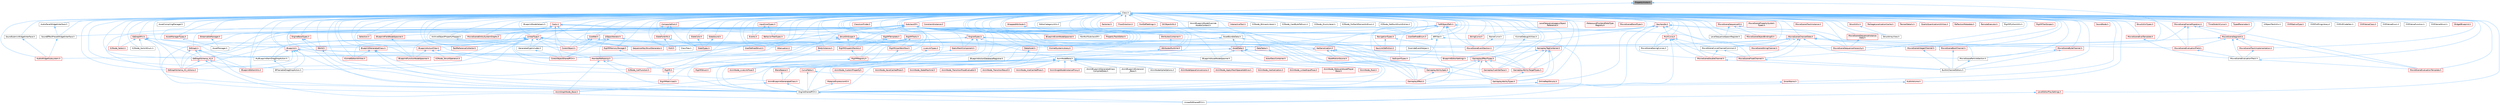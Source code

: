 digraph "PropertyVisitor.h"
{
 // INTERACTIVE_SVG=YES
 // LATEX_PDF_SIZE
  bgcolor="transparent";
  edge [fontname=Helvetica,fontsize=10,labelfontname=Helvetica,labelfontsize=10];
  node [fontname=Helvetica,fontsize=10,shape=box,height=0.2,width=0.4];
  Node1 [id="Node000001",label="PropertyVisitor.h",height=0.2,width=0.4,color="gray40", fillcolor="grey60", style="filled", fontcolor="black",tooltip=" "];
  Node1 -> Node2 [id="edge1_Node000001_Node000002",dir="back",color="steelblue1",style="solid",tooltip=" "];
  Node2 [id="Node000002",label="Class.h",height=0.2,width=0.4,color="grey40", fillcolor="white", style="filled",URL="$d4/d05/Class_8h.html",tooltip=" "];
  Node2 -> Node3 [id="edge2_Node000002_Node000003",dir="back",color="steelblue1",style="solid",tooltip=" "];
  Node3 [id="Node000003",label="ARFilter.h",height=0.2,width=0.4,color="grey40", fillcolor="white", style="filled",URL="$da/df2/ARFilter_8h.html",tooltip=" "];
  Node3 -> Node4 [id="edge3_Node000003_Node000004",dir="back",color="steelblue1",style="solid",tooltip=" "];
  Node4 [id="Node000004",label="KismetSystemLibrary.h",height=0.2,width=0.4,color="red", fillcolor="#FFF0F0", style="filled",URL="$da/d0f/KismetSystemLibrary_8h.html",tooltip=" "];
  Node3 -> Node10 [id="edge4_Node000003_Node000010",dir="back",color="steelblue1",style="solid",tooltip=" "];
  Node10 [id="Node000010",label="NoExportTypes.h",height=0.2,width=0.4,color="red", fillcolor="#FFF0F0", style="filled",URL="$d3/d21/NoExportTypes_8h.html",tooltip=" "];
  Node3 -> Node115 [id="edge5_Node000003_Node000115",dir="back",color="steelblue1",style="solid",tooltip=" "];
  Node115 [id="Node000115",label="UnrealEdSharedPCH.h",height=0.2,width=0.4,color="grey40", fillcolor="white", style="filled",URL="$d1/de6/UnrealEdSharedPCH_8h.html",tooltip=" "];
  Node2 -> Node116 [id="edge6_Node000002_Node000116",dir="back",color="steelblue1",style="solid",tooltip=" "];
  Node116 [id="Node000116",label="AnimNodeBase.h",height=0.2,width=0.4,color="grey40", fillcolor="white", style="filled",URL="$d9/dce/AnimNodeBase_8h.html",tooltip=" "];
  Node116 -> Node117 [id="edge7_Node000116_Node000117",dir="back",color="steelblue1",style="solid",tooltip=" "];
  Node117 [id="Node000117",label="AnimBlueprintExtension\l_Base.h",height=0.2,width=0.4,color="grey40", fillcolor="white", style="filled",URL="$d1/d73/AnimBlueprintExtension__Base_8h.html",tooltip=" "];
  Node116 -> Node118 [id="edge8_Node000116_Node000118",dir="back",color="steelblue1",style="solid",tooltip=" "];
  Node118 [id="Node000118",label="AnimBlueprintGeneratedClass.h",height=0.2,width=0.4,color="red", fillcolor="#FFF0F0", style="filled",URL="$dc/d81/AnimBlueprintGeneratedClass_8h.html",tooltip=" "];
  Node118 -> Node120 [id="edge9_Node000118_Node000120",dir="back",color="steelblue1",style="solid",tooltip=" "];
  Node120 [id="Node000120",label="AnimGraphNode_Base.h",height=0.2,width=0.4,color="red", fillcolor="#FFF0F0", style="filled",URL="$d0/dfb/AnimGraphNode__Base_8h.html",tooltip=" "];
  Node118 -> Node212 [id="edge10_Node000118_Node000212",dir="back",color="steelblue1",style="solid",tooltip=" "];
  Node212 [id="Node000212",label="EngineSharedPCH.h",height=0.2,width=0.4,color="grey40", fillcolor="white", style="filled",URL="$dc/dbb/EngineSharedPCH_8h.html",tooltip=" "];
  Node212 -> Node115 [id="edge11_Node000212_Node000115",dir="back",color="steelblue1",style="solid",tooltip=" "];
  Node116 -> Node120 [id="edge12_Node000116_Node000120",dir="back",color="steelblue1",style="solid",tooltip=" "];
  Node116 -> Node213 [id="edge13_Node000116_Node000213",dir="back",color="steelblue1",style="solid",tooltip=" "];
  Node213 [id="Node000213",label="AnimNodeAlphaOptions.h",height=0.2,width=0.4,color="grey40", fillcolor="white", style="filled",URL="$df/d96/AnimNodeAlphaOptions_8h.html",tooltip=" "];
  Node116 -> Node214 [id="edge14_Node000116_Node000214",dir="back",color="steelblue1",style="solid",tooltip=" "];
  Node214 [id="Node000214",label="AnimNodeSpaceConversions.h",height=0.2,width=0.4,color="red", fillcolor="#FFF0F0", style="filled",URL="$da/d0a/AnimNodeSpaceConversions_8h.html",tooltip=" "];
  Node116 -> Node215 [id="edge15_Node000116_Node000215",dir="back",color="steelblue1",style="solid",tooltip=" "];
  Node215 [id="Node000215",label="AnimNode_ApplyMeshSpaceAdditive.h",height=0.2,width=0.4,color="red", fillcolor="#FFF0F0", style="filled",URL="$d9/d6b/AnimNode__ApplyMeshSpaceAdditive_8h.html",tooltip=" "];
  Node116 -> Node216 [id="edge16_Node000116_Node000216",dir="back",color="steelblue1",style="solid",tooltip=" "];
  Node216 [id="Node000216",label="AnimNode_CustomProperty.h",height=0.2,width=0.4,color="red", fillcolor="#FFF0F0", style="filled",URL="$d3/ddc/AnimNode__CustomProperty_8h.html",tooltip=" "];
  Node116 -> Node220 [id="edge17_Node000116_Node000220",dir="back",color="steelblue1",style="solid",tooltip=" "];
  Node220 [id="Node000220",label="AnimNode_Inertialization.h",height=0.2,width=0.4,color="red", fillcolor="#FFF0F0", style="filled",URL="$d8/d62/AnimNode__Inertialization_8h.html",tooltip=" "];
  Node116 -> Node222 [id="edge18_Node000116_Node000222",dir="back",color="steelblue1",style="solid",tooltip=" "];
  Node222 [id="Node000222",label="AnimNode_LinkedInputPose.h",height=0.2,width=0.4,color="red", fillcolor="#FFF0F0", style="filled",URL="$d3/d07/AnimNode__LinkedInputPose_8h.html",tooltip=" "];
  Node116 -> Node223 [id="edge19_Node000116_Node000223",dir="back",color="steelblue1",style="solid",tooltip=" "];
  Node223 [id="Node000223",label="AnimNode_LiveLinkPose.h",height=0.2,width=0.4,color="red", fillcolor="#FFF0F0", style="filled",URL="$df/d09/AnimNode__LiveLinkPose_8h.html",tooltip=" "];
  Node116 -> Node225 [id="edge20_Node000116_Node000225",dir="back",color="steelblue1",style="solid",tooltip=" "];
  Node225 [id="Node000225",label="AnimNode_RelevantAssetPlayer\lBase.h",height=0.2,width=0.4,color="red", fillcolor="#FFF0F0", style="filled",URL="$d5/d02/AnimNode__RelevantAssetPlayerBase_8h.html",tooltip=" "];
  Node116 -> Node228 [id="edge21_Node000116_Node000228",dir="back",color="steelblue1",style="solid",tooltip=" "];
  Node228 [id="Node000228",label="AnimNode_Root.h",height=0.2,width=0.4,color="red", fillcolor="#FFF0F0", style="filled",URL="$d3/d2c/AnimNode__Root_8h.html",tooltip=" "];
  Node116 -> Node230 [id="edge22_Node000116_Node000230",dir="back",color="steelblue1",style="solid",tooltip=" "];
  Node230 [id="Node000230",label="AnimNode_SaveCachedPose.h",height=0.2,width=0.4,color="red", fillcolor="#FFF0F0", style="filled",URL="$d8/d46/AnimNode__SaveCachedPose_8h.html",tooltip=" "];
  Node116 -> Node231 [id="edge23_Node000116_Node000231",dir="back",color="steelblue1",style="solid",tooltip=" "];
  Node231 [id="Node000231",label="AnimNode_StateMachine.h",height=0.2,width=0.4,color="red", fillcolor="#FFF0F0", style="filled",URL="$df/d8f/AnimNode__StateMachine_8h.html",tooltip=" "];
  Node116 -> Node232 [id="edge24_Node000116_Node000232",dir="back",color="steelblue1",style="solid",tooltip=" "];
  Node232 [id="Node000232",label="AnimNode_TransitionPoseEvaluator.h",height=0.2,width=0.4,color="red", fillcolor="#FFF0F0", style="filled",URL="$db/df6/AnimNode__TransitionPoseEvaluator_8h.html",tooltip=" "];
  Node116 -> Node233 [id="edge25_Node000116_Node000233",dir="back",color="steelblue1",style="solid",tooltip=" "];
  Node233 [id="Node000233",label="AnimNode_TransitionResult.h",height=0.2,width=0.4,color="red", fillcolor="#FFF0F0", style="filled",URL="$d7/d1b/AnimNode__TransitionResult_8h.html",tooltip=" "];
  Node116 -> Node234 [id="edge26_Node000116_Node000234",dir="back",color="steelblue1",style="solid",tooltip=" "];
  Node234 [id="Node000234",label="AnimNode_UseCachedPose.h",height=0.2,width=0.4,color="red", fillcolor="#FFF0F0", style="filled",URL="$de/d6a/AnimNode__UseCachedPose_8h.html",tooltip=" "];
  Node116 -> Node235 [id="edge27_Node000116_Node000235",dir="back",color="steelblue1",style="solid",tooltip=" "];
  Node235 [id="Node000235",label="AnimSingleNodeInstanceProxy.h",height=0.2,width=0.4,color="red", fillcolor="#FFF0F0", style="filled",URL="$dc/de5/AnimSingleNodeInstanceProxy_8h.html",tooltip=" "];
  Node116 -> Node237 [id="edge28_Node000116_Node000237",dir="back",color="steelblue1",style="solid",tooltip=" "];
  Node237 [id="Node000237",label="BlendSpace.h",height=0.2,width=0.4,color="red", fillcolor="#FFF0F0", style="filled",URL="$d7/d9b/BlendSpace_8h.html",tooltip=" "];
  Node237 -> Node118 [id="edge29_Node000237_Node000118",dir="back",color="steelblue1",style="solid",tooltip=" "];
  Node116 -> Node212 [id="edge30_Node000116_Node000212",dir="back",color="steelblue1",style="solid",tooltip=" "];
  Node116 -> Node242 [id="edge31_Node000116_Node000242",dir="back",color="steelblue1",style="solid",tooltip=" "];
  Node242 [id="Node000242",label="IAnimBlueprintGeneratedClass\lCompiledData.h",height=0.2,width=0.4,color="grey40", fillcolor="white", style="filled",URL="$d6/de8/IAnimBlueprintGeneratedClassCompiledData_8h.html",tooltip=" "];
  Node2 -> Node243 [id="edge32_Node000002_Node000243",dir="back",color="steelblue1",style="solid",tooltip=" "];
  Node243 [id="Node000243",label="ArchiveObjectPropertyMapper.h",height=0.2,width=0.4,color="grey40", fillcolor="white", style="filled",URL="$dc/d9a/ArchiveObjectPropertyMapper_8h.html",tooltip=" "];
  Node243 -> Node244 [id="edge33_Node000243_Node000244",dir="back",color="steelblue1",style="solid",tooltip=" "];
  Node244 [id="Node000244",label="CoreUObject.h",height=0.2,width=0.4,color="red", fillcolor="#FFF0F0", style="filled",URL="$d0/ded/CoreUObject_8h.html",tooltip=" "];
  Node2 -> Node250 [id="edge34_Node000002_Node000250",dir="back",color="steelblue1",style="solid",tooltip=" "];
  Node250 [id="Node000250",label="AssetBundleData.h",height=0.2,width=0.4,color="grey40", fillcolor="white", style="filled",URL="$df/d47/AssetBundleData_8h.html",tooltip=" "];
  Node250 -> Node251 [id="edge35_Node000250_Node000251",dir="back",color="steelblue1",style="solid",tooltip=" "];
  Node251 [id="Node000251",label="AssetData.h",height=0.2,width=0.4,color="red", fillcolor="#FFF0F0", style="filled",URL="$d9/d19/AssetData_8h.html",tooltip=" "];
  Node251 -> Node252 [id="edge36_Node000251_Node000252",dir="back",color="steelblue1",style="solid",tooltip=" "];
  Node252 [id="Node000252",label="ActorDescContainer.h",height=0.2,width=0.4,color="red", fillcolor="#FFF0F0", style="filled",URL="$de/df0/ActorDescContainer_8h.html",tooltip=" "];
  Node251 -> Node309 [id="edge37_Node000251_Node000309",dir="back",color="steelblue1",style="solid",tooltip=" "];
  Node309 [id="Node000309",label="AudioWidgetSubsystem.h",height=0.2,width=0.4,color="red", fillcolor="#FFF0F0", style="filled",URL="$de/d1b/AudioWidgetSubsystem_8h.html",tooltip=" "];
  Node251 -> Node311 [id="edge38_Node000251_Node000311",dir="back",color="steelblue1",style="solid",tooltip=" "];
  Node311 [id="Node000311",label="BlueprintActionDatabaseRegistrar.h",height=0.2,width=0.4,color="grey40", fillcolor="white", style="filled",URL="$d5/d5d/BlueprintActionDatabaseRegistrar_8h.html",tooltip=" "];
  Node251 -> Node312 [id="edge39_Node000251_Node000312",dir="back",color="steelblue1",style="solid",tooltip=" "];
  Node312 [id="Node000312",label="BlueprintAssetNodeSpawner.h",height=0.2,width=0.4,color="grey40", fillcolor="white", style="filled",URL="$d2/d56/BlueprintAssetNodeSpawner_8h.html",tooltip=" "];
  Node251 -> Node470 [id="edge40_Node000251_Node000470",dir="back",color="steelblue1",style="solid",tooltip=" "];
  Node470 [id="Node000470",label="EdGraphSchema_K2.h",height=0.2,width=0.4,color="red", fillcolor="#FFF0F0", style="filled",URL="$d0/dcf/EdGraphSchema__K2_8h.html",tooltip=" "];
  Node470 -> Node473 [id="edge41_Node000470_Node000473",dir="back",color="steelblue1",style="solid",tooltip=" "];
  Node473 [id="Node000473",label="BlueprintEditorUtils.h",height=0.2,width=0.4,color="red", fillcolor="#FFF0F0", style="filled",URL="$d7/d3d/BlueprintEditorUtils_8h.html",tooltip=" "];
  Node470 -> Node477 [id="edge42_Node000470_Node000477",dir="back",color="steelblue1",style="solid",tooltip=" "];
  Node477 [id="Node000477",label="EdGraphSchema_K2_Actions.h",height=0.2,width=0.4,color="red", fillcolor="#FFF0F0", style="filled",URL="$d8/d9c/EdGraphSchema__K2__Actions_8h.html",tooltip=" "];
  Node470 -> Node115 [id="edge43_Node000470_Node000115",dir="back",color="steelblue1",style="solid",tooltip=" "];
  Node251 -> Node212 [id="edge44_Node000251_Node000212",dir="back",color="steelblue1",style="solid",tooltip=" "];
  Node251 -> Node10 [id="edge45_Node000251_Node000010",dir="back",color="steelblue1",style="solid",tooltip=" "];
  Node250 -> Node878 [id="edge46_Node000250_Node000878",dir="back",color="steelblue1",style="solid",tooltip=" "];
  Node878 [id="Node000878",label="AssetManager.h",height=0.2,width=0.4,color="grey40", fillcolor="white", style="filled",URL="$d6/d7d/AssetManager_8h.html",tooltip=" "];
  Node250 -> Node879 [id="edge47_Node000250_Node000879",dir="back",color="steelblue1",style="solid",tooltip=" "];
  Node879 [id="Node000879",label="DataAsset.h",height=0.2,width=0.4,color="red", fillcolor="#FFF0F0", style="filled",URL="$dd/d05/DataAsset_8h.html",tooltip=" "];
  Node879 -> Node212 [id="edge48_Node000879_Node000212",dir="back",color="steelblue1",style="solid",tooltip=" "];
  Node250 -> Node10 [id="edge49_Node000250_Node000010",dir="back",color="steelblue1",style="solid",tooltip=" "];
  Node2 -> Node948 [id="edge50_Node000002_Node000948",dir="back",color="steelblue1",style="solid",tooltip=" "];
  Node948 [id="Node000948",label="AssetCompilingManager.h",height=0.2,width=0.4,color="grey40", fillcolor="white", style="filled",URL="$d2/d23/AssetCompilingManager_8h.html",tooltip=" "];
  Node2 -> Node251 [id="edge51_Node000002_Node000251",dir="back",color="steelblue1",style="solid",tooltip=" "];
  Node2 -> Node949 [id="edge52_Node000002_Node000949",dir="back",color="steelblue1",style="solid",tooltip=" "];
  Node949 [id="Node000949",label="AssetManagerTypes.h",height=0.2,width=0.4,color="red", fillcolor="#FFF0F0", style="filled",URL="$d6/d98/AssetManagerTypes_8h.html",tooltip=" "];
  Node949 -> Node878 [id="edge53_Node000949_Node000878",dir="back",color="steelblue1",style="solid",tooltip=" "];
  Node2 -> Node951 [id="edge54_Node000002_Node000951",dir="back",color="steelblue1",style="solid",tooltip=" "];
  Node951 [id="Node000951",label="Attenuation.h",height=0.2,width=0.4,color="red", fillcolor="#FFF0F0", style="filled",URL="$d3/d18/Attenuation_8h.html",tooltip=" "];
  Node2 -> Node981 [id="edge55_Node000002_Node000981",dir="back",color="steelblue1",style="solid",tooltip=" "];
  Node981 [id="Node000981",label="AttributesContainer.h",height=0.2,width=0.4,color="red", fillcolor="#FFF0F0", style="filled",URL="$d7/db7/AttributesContainer_8h.html",tooltip=" "];
  Node981 -> Node982 [id="edge56_Node000981_Node000982",dir="back",color="steelblue1",style="solid",tooltip=" "];
  Node982 [id="Node000982",label="AttributesRuntime.h",height=0.2,width=0.4,color="red", fillcolor="#FFF0F0", style="filled",URL="$dc/dc1/AttributesRuntime_8h.html",tooltip=" "];
  Node982 -> Node116 [id="edge57_Node000982_Node000116",dir="back",color="steelblue1",style="solid",tooltip=" "];
  Node2 -> Node982 [id="edge58_Node000002_Node000982",dir="back",color="steelblue1",style="solid",tooltip=" "];
  Node2 -> Node1018 [id="edge59_Node000002_Node001018",dir="back",color="steelblue1",style="solid",tooltip=" "];
  Node1018 [id="Node001018",label="AudioPanelWidgetInterface.h",height=0.2,width=0.4,color="grey40", fillcolor="white", style="filled",URL="$da/d52/AudioPanelWidgetInterface_8h.html",tooltip=" "];
  Node1018 -> Node1019 [id="edge60_Node001018_Node001019",dir="back",color="steelblue1",style="solid",tooltip=" "];
  Node1019 [id="Node001019",label="SoundEffectPresetWidgetInterface.h",height=0.2,width=0.4,color="grey40", fillcolor="white", style="filled",URL="$dc/d31/SoundEffectPresetWidgetInterface_8h.html",tooltip=" "];
  Node1019 -> Node309 [id="edge61_Node001019_Node000309",dir="back",color="steelblue1",style="solid",tooltip=" "];
  Node2 -> Node1020 [id="edge62_Node000002_Node001020",dir="back",color="steelblue1",style="solid",tooltip=" "];
  Node1020 [id="Node001020",label="AudioVolume.h",height=0.2,width=0.4,color="red", fillcolor="#FFF0F0", style="filled",URL="$dd/dbb/AudioVolume_8h.html",tooltip=" "];
  Node1020 -> Node212 [id="edge63_Node001020_Node000212",dir="back",color="steelblue1",style="solid",tooltip=" "];
  Node2 -> Node309 [id="edge64_Node000002_Node000309",dir="back",color="steelblue1",style="solid",tooltip=" "];
  Node2 -> Node323 [id="edge65_Node000002_Node000323",dir="back",color="steelblue1",style="solid",tooltip=" "];
  Node323 [id="Node000323",label="BPVariableDragDropAction.h",height=0.2,width=0.4,color="grey40", fillcolor="white", style="filled",URL="$dd/d23/BPVariableDragDropAction_8h.html",tooltip=" "];
  Node2 -> Node1043 [id="edge66_Node000002_Node001043",dir="back",color="steelblue1",style="solid",tooltip=" "];
  Node1043 [id="Node001043",label="BehaviorTreeTypes.h",height=0.2,width=0.4,color="red", fillcolor="#FFF0F0", style="filled",URL="$db/d7c/BehaviorTreeTypes_8h.html",tooltip=" "];
  Node2 -> Node1110 [id="edge67_Node000002_Node001110",dir="back",color="steelblue1",style="solid",tooltip=" "];
  Node1110 [id="Node001110",label="Blueprint.h",height=0.2,width=0.4,color="red", fillcolor="#FFF0F0", style="filled",URL="$d8/d4d/Blueprint_8h.html",tooltip=" "];
  Node1110 -> Node323 [id="edge68_Node001110_Node000323",dir="back",color="steelblue1",style="solid",tooltip=" "];
  Node1110 -> Node656 [id="edge69_Node001110_Node000656",dir="back",color="steelblue1",style="solid",tooltip=" "];
  Node656 [id="Node000656",label="BlueprintEditorSettings.h",height=0.2,width=0.4,color="red", fillcolor="#FFF0F0", style="filled",URL="$d4/dbc/BlueprintEditorSettings_8h.html",tooltip=" "];
  Node1110 -> Node473 [id="edge70_Node001110_Node000473",dir="back",color="steelblue1",style="solid",tooltip=" "];
  Node1110 -> Node477 [id="edge71_Node001110_Node000477",dir="back",color="steelblue1",style="solid",tooltip=" "];
  Node1110 -> Node212 [id="edge72_Node001110_Node000212",dir="back",color="steelblue1",style="solid",tooltip=" "];
  Node1110 -> Node1190 [id="edge73_Node001110_Node001190",dir="back",color="steelblue1",style="solid",tooltip=" "];
  Node1190 [id="Node001190",label="KismetEditorUtilities.h",height=0.2,width=0.4,color="red", fillcolor="#FFF0F0", style="filled",URL="$d4/d72/KismetEditorUtilities_8h.html",tooltip=" "];
  Node1110 -> Node1194 [id="edge74_Node001110_Node001194",dir="back",color="steelblue1",style="solid",tooltip=" "];
  Node1194 [id="Node001194",label="MemberReference.h",height=0.2,width=0.4,color="red", fillcolor="#FFF0F0", style="filled",URL="$dc/d3d/MemberReference_8h.html",tooltip=" "];
  Node1194 -> Node120 [id="edge75_Node001194_Node000120",dir="back",color="steelblue1",style="solid",tooltip=" "];
  Node1194 -> Node212 [id="edge76_Node001194_Node000212",dir="back",color="steelblue1",style="solid",tooltip=" "];
  Node1194 -> Node357 [id="edge77_Node001194_Node000357",dir="back",color="steelblue1",style="solid",tooltip=" "];
  Node357 [id="Node000357",label="K2Node_CallFunction.h",height=0.2,width=0.4,color="red", fillcolor="#FFF0F0", style="filled",URL="$d5/d5f/K2Node__CallFunction_8h.html",tooltip=" "];
  Node1110 -> Node327 [id="edge78_Node001110_Node000327",dir="back",color="steelblue1",style="solid",tooltip=" "];
  Node327 [id="Node000327",label="MyBlueprintItemDragDropAction.h",height=0.2,width=0.4,color="grey40", fillcolor="white", style="filled",URL="$da/d11/MyBlueprintItemDragDropAction_8h.html",tooltip=" "];
  Node327 -> Node323 [id="edge79_Node000327_Node000323",dir="back",color="steelblue1",style="solid",tooltip=" "];
  Node2 -> Node311 [id="edge80_Node000002_Node000311",dir="back",color="steelblue1",style="solid",tooltip=" "];
  Node2 -> Node1217 [id="edge81_Node000002_Node001217",dir="back",color="steelblue1",style="solid",tooltip=" "];
  Node1217 [id="Node001217",label="BlueprintActionFilter.h",height=0.2,width=0.4,color="red", fillcolor="#FFF0F0", style="filled",URL="$d5/d2a/BlueprintActionFilter_8h.html",tooltip=" "];
  Node1217 -> Node1136 [id="edge82_Node001217_Node001136",dir="back",color="steelblue1",style="solid",tooltip=" "];
  Node1136 [id="Node001136",label="BlueprintFunctionNodeSpawner.h",height=0.2,width=0.4,color="red", fillcolor="#FFF0F0", style="filled",URL="$d0/d59/BlueprintFunctionNodeSpawner_8h.html",tooltip=" "];
  Node1217 -> Node357 [id="edge83_Node001217_Node000357",dir="back",color="steelblue1",style="solid",tooltip=" "];
  Node1217 -> Node1181 [id="edge84_Node001217_Node001181",dir="back",color="steelblue1",style="solid",tooltip=" "];
  Node1181 [id="Node001181",label="K2Node_StructOperation.h",height=0.2,width=0.4,color="red", fillcolor="#FFF0F0", style="filled",URL="$d1/d1c/K2Node__StructOperation_8h.html",tooltip=" "];
  Node2 -> Node312 [id="edge85_Node000002_Node000312",dir="back",color="steelblue1",style="solid",tooltip=" "];
  Node2 -> Node656 [id="edge86_Node000002_Node000656",dir="back",color="steelblue1",style="solid",tooltip=" "];
  Node2 -> Node473 [id="edge87_Node000002_Node000473",dir="back",color="steelblue1",style="solid",tooltip=" "];
  Node2 -> Node390 [id="edge88_Node000002_Node000390",dir="back",color="steelblue1",style="solid",tooltip=" "];
  Node390 [id="Node000390",label="BlueprintEventNodeSpawner.h",height=0.2,width=0.4,color="red", fillcolor="#FFF0F0", style="filled",URL="$d4/dd3/BlueprintEventNodeSpawner_8h.html",tooltip=" "];
  Node2 -> Node1135 [id="edge89_Node000002_Node001135",dir="back",color="steelblue1",style="solid",tooltip=" "];
  Node1135 [id="Node001135",label="BlueprintFieldNodeSpawner.h",height=0.2,width=0.4,color="red", fillcolor="#FFF0F0", style="filled",URL="$da/d70/BlueprintFieldNodeSpawner_8h.html",tooltip=" "];
  Node1135 -> Node1136 [id="edge90_Node001135_Node001136",dir="back",color="steelblue1",style="solid",tooltip=" "];
  Node2 -> Node1136 [id="edge91_Node000002_Node001136",dir="back",color="steelblue1",style="solid",tooltip=" "];
  Node2 -> Node1222 [id="edge92_Node000002_Node001222",dir="back",color="steelblue1",style="solid",tooltip=" "];
  Node1222 [id="Node001222",label="BlueprintGeneratedClass.h",height=0.2,width=0.4,color="red", fillcolor="#FFF0F0", style="filled",URL="$d6/d77/BlueprintGeneratedClass_8h.html",tooltip=" "];
  Node1222 -> Node118 [id="edge93_Node001222_Node000118",dir="back",color="steelblue1",style="solid",tooltip=" "];
  Node1222 -> Node212 [id="edge94_Node001222_Node000212",dir="back",color="steelblue1",style="solid",tooltip=" "];
  Node1222 -> Node1190 [id="edge95_Node001222_Node001190",dir="back",color="steelblue1",style="solid",tooltip=" "];
  Node2 -> Node1225 [id="edge96_Node000002_Node001225",dir="back",color="steelblue1",style="solid",tooltip=" "];
  Node1225 [id="Node001225",label="BlueprintNodeHelpers.h",height=0.2,width=0.4,color="grey40", fillcolor="white", style="filled",URL="$df/d9b/BlueprintNodeHelpers_8h.html",tooltip=" "];
  Node2 -> Node1226 [id="edge97_Node000002_Node001226",dir="back",color="steelblue1",style="solid",tooltip=" "];
  Node1226 [id="Node001226",label="BodyInstance.h",height=0.2,width=0.4,color="red", fillcolor="#FFF0F0", style="filled",URL="$d3/d42/BodyInstance_8h.html",tooltip=" "];
  Node1226 -> Node212 [id="edge98_Node001226_Node000212",dir="back",color="steelblue1",style="solid",tooltip=" "];
  Node2 -> Node1198 [id="edge99_Node000002_Node001198",dir="back",color="steelblue1",style="solid",tooltip=" "];
  Node1198 [id="Node001198",label="BuiltInChannelEditors.h",height=0.2,width=0.4,color="grey40", fillcolor="white", style="filled",URL="$df/daf/BuiltInChannelEditors_8h.html",tooltip=" "];
  Node2 -> Node1517 [id="edge100_Node000002_Node001517",dir="back",color="steelblue1",style="solid",tooltip=" "];
  Node1517 [id="Node001517",label="Casts.h",height=0.2,width=0.4,color="red", fillcolor="#FFF0F0", style="filled",URL="$d4/d55/Casts_8h.html",tooltip=" "];
  Node1517 -> Node244 [id="edge101_Node001517_Node000244",dir="back",color="steelblue1",style="solid",tooltip=" "];
  Node1517 -> Node1525 [id="edge102_Node001517_Node001525",dir="back",color="steelblue1",style="solid",tooltip=" "];
  Node1525 [id="Node001525",label="CoreUObjectSharedPCH.h",height=0.2,width=0.4,color="red", fillcolor="#FFF0F0", style="filled",URL="$de/d2f/CoreUObjectSharedPCH_8h.html",tooltip=" "];
  Node1517 -> Node1527 [id="edge103_Node001517_Node001527",dir="back",color="steelblue1",style="solid",tooltip=" "];
  Node1527 [id="Node001527",label="EdGraph.h",height=0.2,width=0.4,color="red", fillcolor="#FFF0F0", style="filled",URL="$dd/dae/EdGraph_8h.html",tooltip=" "];
  Node1527 -> Node473 [id="edge104_Node001527_Node000473",dir="back",color="steelblue1",style="solid",tooltip=" "];
  Node1527 -> Node470 [id="edge105_Node001527_Node000470",dir="back",color="steelblue1",style="solid",tooltip=" "];
  Node1527 -> Node477 [id="edge106_Node001527_Node000477",dir="back",color="steelblue1",style="solid",tooltip=" "];
  Node1527 -> Node212 [id="edge107_Node001527_Node000212",dir="back",color="steelblue1",style="solid",tooltip=" "];
  Node1517 -> Node1543 [id="edge108_Node001517_Node001543",dir="back",color="steelblue1",style="solid",tooltip=" "];
  Node1543 [id="Node001543",label="EdGraphPin.h",height=0.2,width=0.4,color="red", fillcolor="#FFF0F0", style="filled",URL="$da/d52/EdGraphPin_8h.html",tooltip=" "];
  Node1543 -> Node1110 [id="edge109_Node001543_Node001110",dir="back",color="steelblue1",style="solid",tooltip=" "];
  Node1543 -> Node1222 [id="edge110_Node001543_Node001222",dir="back",color="steelblue1",style="solid",tooltip=" "];
  Node1543 -> Node470 [id="edge111_Node001543_Node000470",dir="back",color="steelblue1",style="solid",tooltip=" "];
  Node1543 -> Node477 [id="edge112_Node001543_Node000477",dir="back",color="steelblue1",style="solid",tooltip=" "];
  Node1543 -> Node212 [id="edge113_Node001543_Node000212",dir="back",color="steelblue1",style="solid",tooltip=" "];
  Node1543 -> Node1177 [id="edge114_Node001543_Node001177",dir="back",color="steelblue1",style="solid",tooltip=" "];
  Node1177 [id="Node001177",label="K2Node_Select.h",height=0.2,width=0.4,color="red", fillcolor="#FFF0F0", style="filled",URL="$d2/de5/K2Node__Select_8h.html",tooltip=" "];
  Node1543 -> Node411 [id="edge115_Node001543_Node000411",dir="back",color="steelblue1",style="solid",tooltip=" "];
  Node411 [id="Node000411",label="K2Node_SwitchEnum.h",height=0.2,width=0.4,color="grey40", fillcolor="white", style="filled",URL="$d1/df5/K2Node__SwitchEnum_8h.html",tooltip=" "];
  Node1517 -> Node477 [id="edge116_Node001517_Node000477",dir="back",color="steelblue1",style="solid",tooltip=" "];
  Node1517 -> Node3440 [id="edge117_Node001517_Node003440",dir="back",color="steelblue1",style="solid",tooltip=" "];
  Node3440 [id="Node003440",label="LiveLinkTypes.h",height=0.2,width=0.4,color="red", fillcolor="#FFF0F0", style="filled",URL="$d2/d4c/LiveLinkTypes_8h.html",tooltip=" "];
  Node3440 -> Node223 [id="edge118_Node003440_Node000223",dir="back",color="steelblue1",style="solid",tooltip=" "];
  Node1517 -> Node3480 [id="edge119_Node001517_Node003480",dir="back",color="steelblue1",style="solid",tooltip=" "];
  Node3480 [id="Node003480",label="MovieSceneEntitySystemGraphs.h",height=0.2,width=0.4,color="red", fillcolor="#FFF0F0", style="filled",URL="$dd/ded/MovieSceneEntitySystemGraphs_8h.html",tooltip=" "];
  Node1517 -> Node2841 [id="edge120_Node001517_Node002841",dir="back",color="steelblue1",style="solid",tooltip=" "];
  Node2841 [id="Node002841",label="RigVMMemoryStorage.h",height=0.2,width=0.4,color="red", fillcolor="#FFF0F0", style="filled",URL="$d1/dd5/RigVMMemoryStorage_8h.html",tooltip=" "];
  Node2841 -> Node528 [id="edge121_Node002841_Node000528",dir="back",color="steelblue1",style="solid",tooltip=" "];
  Node528 [id="Node000528",label="RigVM.h",height=0.2,width=0.4,color="red", fillcolor="#FFF0F0", style="filled",URL="$d0/d5e/RigVM_8h.html",tooltip=" "];
  Node528 -> Node578 [id="edge122_Node000528_Node000578",dir="back",color="steelblue1",style="solid",tooltip=" "];
  Node578 [id="Node000578",label="RigVMNativized.h",height=0.2,width=0.4,color="red", fillcolor="#FFF0F0", style="filled",URL="$df/d99/RigVMNativized_8h.html",tooltip=" "];
  Node1517 -> Node3483 [id="edge123_Node001517_Node003483",dir="back",color="steelblue1",style="solid",tooltip=" "];
  Node3483 [id="Node003483",label="RigVMUserWorkflow.h",height=0.2,width=0.4,color="red", fillcolor="#FFF0F0", style="filled",URL="$dd/dd0/RigVMUserWorkflow_8h.html",tooltip=" "];
  Node3483 -> Node602 [id="edge124_Node003483_Node000602",dir="back",color="steelblue1",style="solid",tooltip=" "];
  Node602 [id="Node000602",label="RigVMStruct.h",height=0.2,width=0.4,color="red", fillcolor="#FFF0F0", style="filled",URL="$de/dfb/RigVMStruct_8h.html",tooltip=" "];
  Node1517 -> Node2392 [id="edge125_Node001517_Node002392",dir="back",color="steelblue1",style="solid",tooltip=" "];
  Node2392 [id="Node002392",label="Selection.h",height=0.2,width=0.4,color="red", fillcolor="#FFF0F0", style="filled",URL="$d9/d60/Editor_2UnrealEd_2Public_2Selection_8h.html",tooltip=" "];
  Node1517 -> Node3277 [id="edge126_Node001517_Node003277",dir="back",color="steelblue1",style="solid",tooltip=" "];
  Node3277 [id="Node003277",label="SequencerKeyStructGenerator.h",height=0.2,width=0.4,color="red", fillcolor="#FFF0F0", style="filled",URL="$d1/df1/SequencerKeyStructGenerator_8h.html",tooltip=" "];
  Node1517 -> Node3604 [id="edge127_Node001517_Node003604",dir="back",color="steelblue1",style="solid",tooltip=" "];
  Node3604 [id="Node003604",label="StreamableManager.h",height=0.2,width=0.4,color="red", fillcolor="#FFF0F0", style="filled",URL="$d2/dd8/StreamableManager_8h.html",tooltip=" "];
  Node3604 -> Node878 [id="edge128_Node003604_Node000878",dir="back",color="steelblue1",style="solid",tooltip=" "];
  Node1517 -> Node3609 [id="edge129_Node001517_Node003609",dir="back",color="steelblue1",style="solid",tooltip=" "];
  Node3609 [id="Node003609",label="StructOnScope.h",height=0.2,width=0.4,color="red", fillcolor="#FFF0F0", style="filled",URL="$df/dbd/StructOnScope_8h.html",tooltip=" "];
  Node3609 -> Node982 [id="edge130_Node003609_Node000982",dir="back",color="steelblue1",style="solid",tooltip=" "];
  Node3609 -> Node244 [id="edge131_Node003609_Node000244",dir="back",color="steelblue1",style="solid",tooltip=" "];
  Node3609 -> Node1525 [id="edge132_Node003609_Node001525",dir="back",color="steelblue1",style="solid",tooltip=" "];
  Node3609 -> Node3440 [id="edge133_Node003609_Node003440",dir="back",color="steelblue1",style="solid",tooltip=" "];
  Node3609 -> Node2168 [id="edge134_Node003609_Node002168",dir="back",color="steelblue1",style="solid",tooltip=" "];
  Node2168 [id="Node002168",label="MovieSceneEventSection.h",height=0.2,width=0.4,color="red", fillcolor="#FFF0F0", style="filled",URL="$d6/dc4/MovieSceneEventSection_8h.html",tooltip=" "];
  Node3609 -> Node1979 [id="edge135_Node003609_Node001979",dir="back",color="steelblue1",style="solid",tooltip=" "];
  Node1979 [id="Node001979",label="RigVMDispatchFactory.h",height=0.2,width=0.4,color="red", fillcolor="#FFF0F0", style="filled",URL="$de/d6b/RigVMDispatchFactory_8h.html",tooltip=" "];
  Node1979 -> Node1990 [id="edge136_Node001979_Node001990",dir="back",color="steelblue1",style="solid",tooltip=" "];
  Node1990 [id="Node001990",label="RigVMRegistry.h",height=0.2,width=0.4,color="red", fillcolor="#FFF0F0", style="filled",URL="$dc/d40/RigVMRegistry_8h.html",tooltip=" "];
  Node1990 -> Node528 [id="edge137_Node001990_Node000528",dir="back",color="steelblue1",style="solid",tooltip=" "];
  Node1990 -> Node602 [id="edge138_Node001990_Node000602",dir="back",color="steelblue1",style="solid",tooltip=" "];
  Node3609 -> Node3483 [id="edge139_Node003609_Node003483",dir="back",color="steelblue1",style="solid",tooltip=" "];
  Node3609 -> Node3277 [id="edge140_Node003609_Node003277",dir="back",color="steelblue1",style="solid",tooltip=" "];
  Node3609 -> Node3618 [id="edge141_Node003609_Node003618",dir="back",color="steelblue1",style="solid",tooltip=" "];
  Node3618 [id="Node003618",label="UserDefinedStruct.h",height=0.2,width=0.4,color="red", fillcolor="#FFF0F0", style="filled",URL="$d7/d51/CoreUObject_2Public_2StructUtils_2UserDefinedStruct_8h.html",tooltip=" "];
  Node1517 -> Node2593 [id="edge142_Node001517_Node002593",dir="back",color="steelblue1",style="solid",tooltip=" "];
  Node2593 [id="Node002593",label="UnrealType.h",height=0.2,width=0.4,color="red", fillcolor="#FFF0F0", style="filled",URL="$d6/d2f/UnrealType_8h.html",tooltip=" "];
  Node2593 -> Node120 [id="edge143_Node002593_Node000120",dir="back",color="steelblue1",style="solid",tooltip=" "];
  Node2593 -> Node323 [id="edge144_Node002593_Node000323",dir="back",color="steelblue1",style="solid",tooltip=" "];
  Node2593 -> Node1217 [id="edge145_Node002593_Node001217",dir="back",color="steelblue1",style="solid",tooltip=" "];
  Node2593 -> Node473 [id="edge146_Node002593_Node000473",dir="back",color="steelblue1",style="solid",tooltip=" "];
  Node2593 -> Node1222 [id="edge147_Node002593_Node001222",dir="back",color="steelblue1",style="solid",tooltip=" "];
  Node2593 -> Node244 [id="edge148_Node002593_Node000244",dir="back",color="steelblue1",style="solid",tooltip=" "];
  Node2593 -> Node1525 [id="edge149_Node002593_Node001525",dir="back",color="steelblue1",style="solid",tooltip=" "];
  Node2593 -> Node2806 [id="edge150_Node002593_Node002806",dir="back",color="steelblue1",style="solid",tooltip=" "];
  Node2806 [id="Node002806",label="DataTable.h",height=0.2,width=0.4,color="red", fillcolor="#FFF0F0", style="filled",URL="$d3/dba/DataTable_8h.html",tooltip=" "];
  Node2806 -> Node212 [id="edge151_Node002806_Node000212",dir="back",color="steelblue1",style="solid",tooltip=" "];
  Node2593 -> Node477 [id="edge152_Node002593_Node000477",dir="back",color="steelblue1",style="solid",tooltip=" "];
  Node2593 -> Node2917 [id="edge153_Node002593_Node002917",dir="back",color="steelblue1",style="solid",tooltip=" "];
  Node2917 [id="Node002917",label="FastReferenceCollector.h",height=0.2,width=0.4,color="red", fillcolor="#FFF0F0", style="filled",URL="$dd/d44/FastReferenceCollector_8h.html",tooltip=" "];
  Node2593 -> Node2840 [id="edge154_Node002593_Node002840",dir="back",color="steelblue1",style="solid",tooltip=" "];
  Node2840 [id="Node002840",label="GeneratedCppIncludes.h",height=0.2,width=0.4,color="grey40", fillcolor="white", style="filled",URL="$d5/d24/GeneratedCppIncludes_8h.html",tooltip=" "];
  Node2840 -> Node1525 [id="edge155_Node002840_Node001525",dir="back",color="steelblue1",style="solid",tooltip=" "];
  Node2593 -> Node1181 [id="edge156_Node002593_Node001181",dir="back",color="steelblue1",style="solid",tooltip=" "];
  Node2593 -> Node4 [id="edge157_Node002593_Node000004",dir="back",color="steelblue1",style="solid",tooltip=" "];
  Node2593 -> Node1194 [id="edge158_Node002593_Node001194",dir="back",color="steelblue1",style="solid",tooltip=" "];
  Node2593 -> Node327 [id="edge159_Node002593_Node000327",dir="back",color="steelblue1",style="solid",tooltip=" "];
  Node2593 -> Node3387 [id="edge160_Node002593_Node003387",dir="back",color="steelblue1",style="solid",tooltip=" "];
  Node3387 [id="Node003387",label="OverrideEventHelper.h",height=0.2,width=0.4,color="grey40", fillcolor="white", style="filled",URL="$de/d34/OverrideEventHelper_8h.html",tooltip=" "];
  Node2593 -> Node528 [id="edge161_Node002593_Node000528",dir="back",color="steelblue1",style="solid",tooltip=" "];
  Node2593 -> Node2841 [id="edge162_Node002593_Node002841",dir="back",color="steelblue1",style="solid",tooltip=" "];
  Node2593 -> Node3277 [id="edge163_Node002593_Node003277",dir="back",color="steelblue1",style="solid",tooltip=" "];
  Node2 -> Node3625 [id="edge164_Node000002_Node003625",dir="back",color="steelblue1",style="solid",tooltip=" "];
  Node3625 [id="Node003625",label="ClassIconFinder.h",height=0.2,width=0.4,color="red", fillcolor="#FFF0F0", style="filled",URL="$dc/d62/ClassIconFinder_8h.html",tooltip=" "];
  Node2 -> Node3626 [id="edge165_Node000002_Node003626",dir="back",color="steelblue1",style="solid",tooltip=" "];
  Node3626 [id="Node003626",label="ClassTree.h",height=0.2,width=0.4,color="grey40", fillcolor="white", style="filled",URL="$d4/d0e/ClassTree_8h.html",tooltip=" "];
  Node2 -> Node3627 [id="edge166_Node000002_Node003627",dir="back",color="steelblue1",style="solid",tooltip=" "];
  Node3627 [id="Node003627",label="CompositeFont.h",height=0.2,width=0.4,color="red", fillcolor="#FFF0F0", style="filled",URL="$df/d09/CompositeFont_8h.html",tooltip=" "];
  Node3627 -> Node3628 [id="edge167_Node003627_Node003628",dir="back",color="steelblue1",style="solid",tooltip=" "];
  Node3628 [id="Node003628",label="Font.h",height=0.2,width=0.4,color="red", fillcolor="#FFF0F0", style="filled",URL="$d8/dd1/Font_8h.html",tooltip=" "];
  Node3627 -> Node3631 [id="edge168_Node003627_Node003631",dir="back",color="steelblue1",style="solid",tooltip=" "];
  Node3631 [id="Node003631",label="SlateFontInfo.h",height=0.2,width=0.4,color="red", fillcolor="#FFF0F0", style="filled",URL="$dc/dfb/SlateFontInfo_8h.html",tooltip=" "];
  Node3631 -> Node3628 [id="edge169_Node003631_Node003628",dir="back",color="steelblue1",style="solid",tooltip=" "];
  Node3631 -> Node4102 [id="edge170_Node003631_Node004102",dir="back",color="steelblue1",style="solid",tooltip=" "];
  Node4102 [id="Node004102",label="SlateTypes.h",height=0.2,width=0.4,color="red", fillcolor="#FFF0F0", style="filled",URL="$d2/d6f/SlateTypes_8h.html",tooltip=" "];
  Node3627 -> Node4102 [id="edge171_Node003627_Node004102",dir="back",color="steelblue1",style="solid",tooltip=" "];
  Node2 -> Node4146 [id="edge172_Node000002_Node004146",dir="back",color="steelblue1",style="solid",tooltip=" "];
  Node4146 [id="Node004146",label="ConstraintInstance.h",height=0.2,width=0.4,color="red", fillcolor="#FFF0F0", style="filled",URL="$d9/db0/ConstraintInstance_8h.html",tooltip=" "];
  Node2 -> Node4149 [id="edge173_Node000002_Node004149",dir="back",color="steelblue1",style="solid",tooltip=" "];
  Node4149 [id="Node004149",label="CoreNet.h",height=0.2,width=0.4,color="red", fillcolor="#FFF0F0", style="filled",URL="$da/d1a/CoreNet_8h.html",tooltip=" "];
  Node4149 -> Node244 [id="edge174_Node004149_Node000244",dir="back",color="steelblue1",style="solid",tooltip=" "];
  Node4149 -> Node1525 [id="edge175_Node004149_Node001525",dir="back",color="steelblue1",style="solid",tooltip=" "];
  Node4149 -> Node4158 [id="edge176_Node004149_Node004158",dir="back",color="steelblue1",style="solid",tooltip=" "];
  Node4158 [id="Node004158",label="NetSerialization.h",height=0.2,width=0.4,color="red", fillcolor="#FFF0F0", style="filled",URL="$d6/dc9/NetSerialization_8h.html",tooltip=" "];
  Node4158 -> Node212 [id="edge177_Node004158_Node000212",dir="back",color="steelblue1",style="solid",tooltip=" "];
  Node4158 -> Node1803 [id="edge178_Node004158_Node001803",dir="back",color="steelblue1",style="solid",tooltip=" "];
  Node1803 [id="Node001803",label="GameplayAbilitySpec.h",height=0.2,width=0.4,color="red", fillcolor="#FFF0F0", style="filled",URL="$dd/daf/GameplayAbilitySpec_8h.html",tooltip=" "];
  Node1803 -> Node1790 [id="edge179_Node001803_Node001790",dir="back",color="steelblue1",style="solid",tooltip=" "];
  Node1790 [id="Node001790",label="GameplayAbilityTypes.h",height=0.2,width=0.4,color="red", fillcolor="#FFF0F0", style="filled",URL="$d1/dd9/GameplayAbilityTypes_8h.html",tooltip=" "];
  Node1803 -> Node1805 [id="edge180_Node001803_Node001805",dir="back",color="steelblue1",style="solid",tooltip=" "];
  Node1805 [id="Node001805",label="GameplayEffect.h",height=0.2,width=0.4,color="red", fillcolor="#FFF0F0", style="filled",URL="$d4/d15/GameplayEffect_8h.html",tooltip=" "];
  Node4158 -> Node1789 [id="edge181_Node004158_Node001789",dir="back",color="steelblue1",style="solid",tooltip=" "];
  Node1789 [id="Node001789",label="GameplayAbilityTargetTypes.h",height=0.2,width=0.4,color="red", fillcolor="#FFF0F0", style="filled",URL="$d8/dd1/GameplayAbilityTargetTypes_8h.html",tooltip=" "];
  Node1789 -> Node1790 [id="edge182_Node001789_Node001790",dir="back",color="steelblue1",style="solid",tooltip=" "];
  Node4158 -> Node1817 [id="edge183_Node004158_Node001817",dir="back",color="steelblue1",style="solid",tooltip=" "];
  Node1817 [id="Node001817",label="GameplayCueInterface.h",height=0.2,width=0.4,color="red", fillcolor="#FFF0F0", style="filled",URL="$d3/d31/GameplayCueInterface_8h.html",tooltip=" "];
  Node4158 -> Node1805 [id="edge184_Node004158_Node001805",dir="back",color="steelblue1",style="solid",tooltip=" "];
  Node4158 -> Node1801 [id="edge185_Node004158_Node001801",dir="back",color="steelblue1",style="solid",tooltip=" "];
  Node1801 [id="Node001801",label="GameplayEffectTypes.h",height=0.2,width=0.4,color="red", fillcolor="#FFF0F0", style="filled",URL="$d7/d59/GameplayEffectTypes_8h.html",tooltip=" "];
  Node1801 -> Node1803 [id="edge186_Node001801_Node001803",dir="back",color="steelblue1",style="solid",tooltip=" "];
  Node1801 -> Node1789 [id="edge187_Node001801_Node001789",dir="back",color="steelblue1",style="solid",tooltip=" "];
  Node1801 -> Node1790 [id="edge188_Node001801_Node001790",dir="back",color="steelblue1",style="solid",tooltip=" "];
  Node1801 -> Node1817 [id="edge189_Node001801_Node001817",dir="back",color="steelblue1",style="solid",tooltip=" "];
  Node1801 -> Node1805 [id="edge190_Node001801_Node001805",dir="back",color="steelblue1",style="solid",tooltip=" "];
  Node4158 -> Node2432 [id="edge191_Node004158_Node002432",dir="back",color="steelblue1",style="solid",tooltip=" "];
  Node2432 [id="Node002432",label="RootMotionSource.h",height=0.2,width=0.4,color="red", fillcolor="#FFF0F0", style="filled",URL="$d2/dd0/RootMotionSource_8h.html",tooltip=" "];
  Node2 -> Node244 [id="edge192_Node000002_Node000244",dir="back",color="steelblue1",style="solid",tooltip=" "];
  Node2 -> Node1525 [id="edge193_Node000002_Node001525",dir="back",color="steelblue1",style="solid",tooltip=" "];
  Node2 -> Node4167 [id="edge194_Node000002_Node004167",dir="back",color="steelblue1",style="solid",tooltip=" "];
  Node4167 [id="Node004167",label="CurveTable.h",height=0.2,width=0.4,color="red", fillcolor="#FFF0F0", style="filled",URL="$db/def/CurveTable_8h.html",tooltip=" "];
  Node4167 -> Node212 [id="edge195_Node004167_Node000212",dir="back",color="steelblue1",style="solid",tooltip=" "];
  Node4167 -> Node1805 [id="edge196_Node004167_Node001805",dir="back",color="steelblue1",style="solid",tooltip=" "];
  Node2 -> Node2806 [id="edge197_Node000002_Node002806",dir="back",color="steelblue1",style="solid",tooltip=" "];
  Node2 -> Node1527 [id="edge198_Node000002_Node001527",dir="back",color="steelblue1",style="solid",tooltip=" "];
  Node2 -> Node1543 [id="edge199_Node000002_Node001543",dir="back",color="steelblue1",style="solid",tooltip=" "];
  Node2 -> Node470 [id="edge200_Node000002_Node000470",dir="back",color="steelblue1",style="solid",tooltip=" "];
  Node2 -> Node477 [id="edge201_Node000002_Node000477",dir="back",color="steelblue1",style="solid",tooltip=" "];
  Node2 -> Node4172 [id="edge202_Node000002_Node004172",dir="back",color="steelblue1",style="solid",tooltip=" "];
  Node4172 [id="Node004172",label="EditorCategoryUtils.h",height=0.2,width=0.4,color="grey40", fillcolor="white", style="filled",URL="$d9/d6e/EditorCategoryUtils_8h.html",tooltip=" "];
  Node2 -> Node4173 [id="edge203_Node000002_Node004173",dir="back",color="steelblue1",style="solid",tooltip=" "];
  Node4173 [id="Node004173",label="EngineBaseTypes.h",height=0.2,width=0.4,color="red", fillcolor="#FFF0F0", style="filled",URL="$d6/d1a/EngineBaseTypes_8h.html",tooltip=" "];
  Node4173 -> Node212 [id="edge204_Node004173_Node000212",dir="back",color="steelblue1",style="solid",tooltip=" "];
  Node4173 -> Node2051 [id="edge205_Node004173_Node002051",dir="back",color="steelblue1",style="solid",tooltip=" "];
  Node2051 [id="Node002051",label="World.h",height=0.2,width=0.4,color="red", fillcolor="#FFF0F0", style="filled",URL="$dd/d5b/World_8h.html",tooltip=" "];
  Node2051 -> Node212 [id="edge206_Node002051_Node000212",dir="back",color="steelblue1",style="solid",tooltip=" "];
  Node2 -> Node4249 [id="edge207_Node000002_Node004249",dir="back",color="steelblue1",style="solid",tooltip=" "];
  Node4249 [id="Node004249",label="EngineTypes.h",height=0.2,width=0.4,color="red", fillcolor="#FFF0F0", style="filled",URL="$df/dcf/EngineTypes_8h.html",tooltip=" "];
  Node4249 -> Node116 [id="edge208_Node004249_Node000116",dir="back",color="steelblue1",style="solid",tooltip=" "];
  Node4249 -> Node951 [id="edge209_Node004249_Node000951",dir="back",color="steelblue1",style="solid",tooltip=" "];
  Node4249 -> Node1110 [id="edge210_Node004249_Node001110",dir="back",color="steelblue1",style="solid",tooltip=" "];
  Node4249 -> Node1226 [id="edge211_Node004249_Node001226",dir="back",color="steelblue1",style="solid",tooltip=" "];
  Node4249 -> Node212 [id="edge212_Node004249_Node000212",dir="back",color="steelblue1",style="solid",tooltip=" "];
  Node4249 -> Node1789 [id="edge213_Node004249_Node001789",dir="back",color="steelblue1",style="solid",tooltip=" "];
  Node4249 -> Node1805 [id="edge214_Node004249_Node001805",dir="back",color="steelblue1",style="solid",tooltip=" "];
  Node4249 -> Node1415 [id="edge215_Node004249_Node001415",dir="back",color="steelblue1",style="solid",tooltip=" "];
  Node1415 [id="Node001415",label="StaticMeshComponent.h",height=0.2,width=0.4,color="red", fillcolor="#FFF0F0", style="filled",URL="$da/daf/StaticMeshComponent_8h.html",tooltip=" "];
  Node1415 -> Node212 [id="edge216_Node001415_Node000212",dir="back",color="steelblue1",style="solid",tooltip=" "];
  Node4249 -> Node2051 [id="edge217_Node004249_Node002051",dir="back",color="steelblue1",style="solid",tooltip=" "];
  Node2 -> Node4408 [id="edge218_Node000002_Node004408",dir="back",color="steelblue1",style="solid",tooltip=" "];
  Node4408 [id="Node004408",label="Events.h",height=0.2,width=0.4,color="red", fillcolor="#FFF0F0", style="filled",URL="$d0/dbb/Events_8h.html",tooltip=" "];
  Node2 -> Node4441 [id="edge219_Node000002_Node004441",dir="back",color="steelblue1",style="solid",tooltip=" "];
  Node4441 [id="Node004441",label="Factories.h",height=0.2,width=0.4,color="red", fillcolor="#FFF0F0", style="filled",URL="$d2/d18/Factories_8h.html",tooltip=" "];
  Node2 -> Node2917 [id="edge220_Node000002_Node002917",dir="back",color="steelblue1",style="solid",tooltip=" "];
  Node2 -> Node4442 [id="edge221_Node000002_Node004442",dir="back",color="steelblue1",style="solid",tooltip=" "];
  Node4442 [id="Node004442",label="FlowDirection.h",height=0.2,width=0.4,color="red", fillcolor="#FFF0F0", style="filled",URL="$da/d12/FlowDirection_8h.html",tooltip=" "];
  Node2 -> Node3628 [id="edge222_Node000002_Node003628",dir="back",color="steelblue1",style="solid",tooltip=" "];
  Node2 -> Node4443 [id="edge223_Node000002_Node004443",dir="back",color="steelblue1",style="solid",tooltip=" "];
  Node4443 [id="Node004443",label="FontSdfSettings.h",height=0.2,width=0.4,color="red", fillcolor="#FFF0F0", style="filled",URL="$d1/dbc/FontSdfSettings_8h.html",tooltip=" "];
  Node2 -> Node4445 [id="edge224_Node000002_Node004445",dir="back",color="steelblue1",style="solid",tooltip=" "];
  Node4445 [id="Node004445",label="GCObjectInfo.h",height=0.2,width=0.4,color="red", fillcolor="#FFF0F0", style="filled",URL="$d3/d0f/GCObjectInfo_8h.html",tooltip=" "];
  Node2 -> Node1803 [id="edge225_Node000002_Node001803",dir="back",color="steelblue1",style="solid",tooltip=" "];
  Node2 -> Node1789 [id="edge226_Node000002_Node001789",dir="back",color="steelblue1",style="solid",tooltip=" "];
  Node2 -> Node1790 [id="edge227_Node000002_Node001790",dir="back",color="steelblue1",style="solid",tooltip=" "];
  Node2 -> Node1817 [id="edge228_Node000002_Node001817",dir="back",color="steelblue1",style="solid",tooltip=" "];
  Node2 -> Node1805 [id="edge229_Node000002_Node001805",dir="back",color="steelblue1",style="solid",tooltip=" "];
  Node2 -> Node1801 [id="edge230_Node000002_Node001801",dir="back",color="steelblue1",style="solid",tooltip=" "];
  Node2 -> Node4446 [id="edge231_Node000002_Node004446",dir="back",color="steelblue1",style="solid",tooltip=" "];
  Node4446 [id="Node004446",label="GameplayTagContainer.h",height=0.2,width=0.4,color="red", fillcolor="#FFF0F0", style="filled",URL="$d1/d5c/GameplayTagContainer_8h.html",tooltip=" "];
  Node4446 -> Node1789 [id="edge232_Node004446_Node001789",dir="back",color="steelblue1",style="solid",tooltip=" "];
  Node4446 -> Node1790 [id="edge233_Node004446_Node001790",dir="back",color="steelblue1",style="solid",tooltip=" "];
  Node4446 -> Node1817 [id="edge234_Node004446_Node001817",dir="back",color="steelblue1",style="solid",tooltip=" "];
  Node4446 -> Node1805 [id="edge235_Node004446_Node001805",dir="back",color="steelblue1",style="solid",tooltip=" "];
  Node4446 -> Node1801 [id="edge236_Node004446_Node001801",dir="back",color="steelblue1",style="solid",tooltip=" "];
  Node2 -> Node2840 [id="edge237_Node000002_Node002840",dir="back",color="steelblue1",style="solid",tooltip=" "];
  Node2 -> Node4474 [id="edge238_Node000002_Node004474",dir="back",color="steelblue1",style="solid",tooltip=" "];
  Node4474 [id="Node004474",label="IAnimBlueprintNodeOverride\lAssetsContext.h",height=0.2,width=0.4,color="grey40", fillcolor="white", style="filled",URL="$d8/dc6/IAnimBlueprintNodeOverrideAssetsContext_8h.html",tooltip=" "];
  Node2 -> Node4475 [id="edge239_Node000002_Node004475",dir="back",color="steelblue1",style="solid",tooltip=" "];
  Node4475 [id="Node004475",label="InputCoreTypes.h",height=0.2,width=0.4,color="red", fillcolor="#FFF0F0", style="filled",URL="$de/d34/InputCoreTypes_8h.html",tooltip=" "];
  Node4475 -> Node1043 [id="edge240_Node004475_Node001043",dir="back",color="steelblue1",style="solid",tooltip=" "];
  Node4475 -> Node4408 [id="edge241_Node004475_Node004408",dir="back",color="steelblue1",style="solid",tooltip=" "];
  Node2 -> Node4553 [id="edge242_Node000002_Node004553",dir="back",color="steelblue1",style="solid",tooltip=" "];
  Node4553 [id="Node004553",label="InteractiveTool.h",height=0.2,width=0.4,color="red", fillcolor="#FFF0F0", style="filled",URL="$d5/d55/InteractiveTool_8h.html",tooltip=" "];
  Node2 -> Node1141 [id="edge243_Node000002_Node001141",dir="back",color="steelblue1",style="solid",tooltip=" "];
  Node1141 [id="Node001141",label="K2Node_BitmaskLiteral.h",height=0.2,width=0.4,color="grey40", fillcolor="white", style="filled",URL="$dc/de6/K2Node__BitmaskLiteral_8h.html",tooltip=" "];
  Node2 -> Node357 [id="edge244_Node000002_Node000357",dir="back",color="steelblue1",style="solid",tooltip=" "];
  Node2 -> Node375 [id="edge245_Node000002_Node000375",dir="back",color="steelblue1",style="solid",tooltip=" "];
  Node375 [id="Node000375",label="K2Node_CastByteToEnum.h",height=0.2,width=0.4,color="grey40", fillcolor="white", style="filled",URL="$d7/dcf/K2Node__CastByteToEnum_8h.html",tooltip=" "];
  Node2 -> Node387 [id="edge246_Node000002_Node000387",dir="back",color="steelblue1",style="solid",tooltip=" "];
  Node387 [id="Node000387",label="K2Node_EnumLiteral.h",height=0.2,width=0.4,color="grey40", fillcolor="white", style="filled",URL="$d3/d1c/K2Node__EnumLiteral_8h.html",tooltip=" "];
  Node2 -> Node400 [id="edge247_Node000002_Node000400",dir="back",color="steelblue1",style="solid",tooltip=" "];
  Node400 [id="Node000400",label="K2Node_ForEachElementInEnum.h",height=0.2,width=0.4,color="grey40", fillcolor="white", style="filled",URL="$d2/d15/K2Node__ForEachElementInEnum_8h.html",tooltip=" "];
  Node2 -> Node402 [id="edge248_Node000002_Node000402",dir="back",color="steelblue1",style="solid",tooltip=" "];
  Node402 [id="Node000402",label="K2Node_GetNumEnumEntries.h",height=0.2,width=0.4,color="grey40", fillcolor="white", style="filled",URL="$d6/d60/K2Node__GetNumEnumEntries_8h.html",tooltip=" "];
  Node2 -> Node1177 [id="edge249_Node000002_Node001177",dir="back",color="steelblue1",style="solid",tooltip=" "];
  Node2 -> Node1181 [id="edge250_Node000002_Node001181",dir="back",color="steelblue1",style="solid",tooltip=" "];
  Node2 -> Node411 [id="edge251_Node000002_Node000411",dir="back",color="steelblue1",style="solid",tooltip=" "];
  Node2 -> Node4600 [id="edge252_Node000002_Node004600",dir="back",color="steelblue1",style="solid",tooltip=" "];
  Node4600 [id="Node004600",label="KeyHandle.h",height=0.2,width=0.4,color="red", fillcolor="#FFF0F0", style="filled",URL="$da/d21/KeyHandle_8h.html",tooltip=" "];
  Node4600 -> Node212 [id="edge253_Node004600_Node000212",dir="back",color="steelblue1",style="solid",tooltip=" "];
  Node4600 -> Node4640 [id="edge254_Node004600_Node004640",dir="back",color="steelblue1",style="solid",tooltip=" "];
  Node4640 [id="Node004640",label="MovieSceneChannelData.h",height=0.2,width=0.4,color="red", fillcolor="#FFF0F0", style="filled",URL="$d1/da4/MovieSceneChannelData_8h.html",tooltip=" "];
  Node4640 -> Node3239 [id="edge255_Node004640_Node003239",dir="back",color="steelblue1",style="solid",tooltip=" "];
  Node3239 [id="Node003239",label="MovieSceneBoolChannel.h",height=0.2,width=0.4,color="red", fillcolor="#FFF0F0", style="filled",URL="$d9/d66/MovieSceneBoolChannel_8h.html",tooltip=" "];
  Node3239 -> Node1198 [id="edge256_Node003239_Node001198",dir="back",color="steelblue1",style="solid",tooltip=" "];
  Node4640 -> Node3244 [id="edge257_Node004640_Node003244",dir="back",color="steelblue1",style="solid",tooltip=" "];
  Node3244 [id="Node003244",label="MovieSceneByteChannel.h",height=0.2,width=0.4,color="red", fillcolor="#FFF0F0", style="filled",URL="$d2/dda/MovieSceneByteChannel_8h.html",tooltip=" "];
  Node3244 -> Node1198 [id="edge258_Node003244_Node001198",dir="back",color="steelblue1",style="solid",tooltip=" "];
  Node3244 -> Node3247 [id="edge259_Node003244_Node003247",dir="back",color="steelblue1",style="solid",tooltip=" "];
  Node3247 [id="Node003247",label="MovieSceneParticleSection.h",height=0.2,width=0.4,color="grey40", fillcolor="white", style="filled",URL="$d4/ddc/MovieSceneParticleSection_8h.html",tooltip=" "];
  Node3247 -> Node1198 [id="edge260_Node003247_Node001198",dir="back",color="steelblue1",style="solid",tooltip=" "];
  Node4640 -> Node3255 [id="edge261_Node004640_Node003255",dir="back",color="steelblue1",style="solid",tooltip=" "];
  Node3255 [id="Node003255",label="MovieSceneCurveChannelCommon.h",height=0.2,width=0.4,color="grey40", fillcolor="white", style="filled",URL="$d2/db2/MovieSceneCurveChannelCommon_8h.html",tooltip=" "];
  Node3255 -> Node3256 [id="edge262_Node003255_Node003256",dir="back",color="steelblue1",style="solid",tooltip=" "];
  Node3256 [id="Node003256",label="MovieSceneDoubleChannel.h",height=0.2,width=0.4,color="red", fillcolor="#FFF0F0", style="filled",URL="$d3/d7d/MovieSceneDoubleChannel_8h.html",tooltip=" "];
  Node3256 -> Node1198 [id="edge263_Node003256_Node001198",dir="back",color="steelblue1",style="solid",tooltip=" "];
  Node3255 -> Node3266 [id="edge264_Node003255_Node003266",dir="back",color="steelblue1",style="solid",tooltip=" "];
  Node3266 [id="Node003266",label="MovieSceneFloatChannel.h",height=0.2,width=0.4,color="red", fillcolor="#FFF0F0", style="filled",URL="$d9/d9e/MovieSceneFloatChannel_8h.html",tooltip=" "];
  Node3266 -> Node1198 [id="edge265_Node003266_Node001198",dir="back",color="steelblue1",style="solid",tooltip=" "];
  Node4640 -> Node3256 [id="edge266_Node004640_Node003256",dir="back",color="steelblue1",style="solid",tooltip=" "];
  Node4640 -> Node2168 [id="edge267_Node004640_Node002168",dir="back",color="steelblue1",style="solid",tooltip=" "];
  Node4640 -> Node3266 [id="edge268_Node004640_Node003266",dir="back",color="steelblue1",style="solid",tooltip=" "];
  Node4640 -> Node3273 [id="edge269_Node004640_Node003273",dir="back",color="steelblue1",style="solid",tooltip=" "];
  Node3273 [id="Node003273",label="MovieSceneIntegerChannel.h",height=0.2,width=0.4,color="red", fillcolor="#FFF0F0", style="filled",URL="$de/d6a/MovieSceneIntegerChannel_8h.html",tooltip=" "];
  Node3273 -> Node1198 [id="edge270_Node003273_Node001198",dir="back",color="steelblue1",style="solid",tooltip=" "];
  Node4640 -> Node3247 [id="edge271_Node004640_Node003247",dir="back",color="steelblue1",style="solid",tooltip=" "];
  Node4640 -> Node3281 [id="edge272_Node004640_Node003281",dir="back",color="steelblue1",style="solid",tooltip=" "];
  Node3281 [id="Node003281",label="MovieSceneStringChannel.h",height=0.2,width=0.4,color="red", fillcolor="#FFF0F0", style="filled",URL="$d3/de2/MovieSceneStringChannel_8h.html",tooltip=" "];
  Node4640 -> Node3277 [id="edge273_Node004640_Node003277",dir="back",color="steelblue1",style="solid",tooltip=" "];
  Node4600 -> Node3256 [id="edge274_Node004600_Node003256",dir="back",color="steelblue1",style="solid",tooltip=" "];
  Node4600 -> Node2168 [id="edge275_Node004600_Node002168",dir="back",color="steelblue1",style="solid",tooltip=" "];
  Node4600 -> Node3266 [id="edge276_Node004600_Node003266",dir="back",color="steelblue1",style="solid",tooltip=" "];
  Node4600 -> Node3247 [id="edge277_Node004600_Node003247",dir="back",color="steelblue1",style="solid",tooltip=" "];
  Node4600 -> Node4623 [id="edge278_Node004600_Node004623",dir="back",color="steelblue1",style="solid",tooltip=" "];
  Node4623 [id="Node004623",label="NameCurve.h",height=0.2,width=0.4,color="grey40", fillcolor="white", style="filled",URL="$db/d1e/NameCurve_8h.html",tooltip=" "];
  Node4623 -> Node2168 [id="edge279_Node004623_Node002168",dir="back",color="steelblue1",style="solid",tooltip=" "];
  Node4600 -> Node4626 [id="edge280_Node004600_Node004626",dir="back",color="steelblue1",style="solid",tooltip=" "];
  Node4626 [id="Node004626",label="RichCurve.h",height=0.2,width=0.4,color="red", fillcolor="#FFF0F0", style="filled",URL="$d2/d61/RichCurve_8h.html",tooltip=" "];
  Node4626 -> Node212 [id="edge281_Node004626_Node000212",dir="back",color="steelblue1",style="solid",tooltip=" "];
  Node4626 -> Node3255 [id="edge282_Node004626_Node003255",dir="back",color="steelblue1",style="solid",tooltip=" "];
  Node4626 -> Node3256 [id="edge283_Node004626_Node003256",dir="back",color="steelblue1",style="solid",tooltip=" "];
  Node4626 -> Node4635 [id="edge284_Node004626_Node004635",dir="back",color="steelblue1",style="solid",tooltip=" "];
  Node4635 [id="Node004635",label="MovieSceneEasingCurves.h",height=0.2,width=0.4,color="grey40", fillcolor="white", style="filled",URL="$d3/db8/MovieSceneEasingCurves_8h.html",tooltip=" "];
  Node4626 -> Node3266 [id="edge285_Node004626_Node003266",dir="back",color="steelblue1",style="solid",tooltip=" "];
  Node4600 -> Node3277 [id="edge286_Node004600_Node003277",dir="back",color="steelblue1",style="solid",tooltip=" "];
  Node4600 -> Node4638 [id="edge287_Node004600_Node004638",dir="back",color="steelblue1",style="solid",tooltip=" "];
  Node4638 [id="Node004638",label="StringCurve.h",height=0.2,width=0.4,color="red", fillcolor="#FFF0F0", style="filled",URL="$db/d1b/StringCurve_8h.html",tooltip=" "];
  Node2 -> Node2394 [id="edge288_Node000002_Node002394",dir="back",color="steelblue1",style="solid",tooltip=" "];
  Node2394 [id="Node002394",label="KismetDebugUtilities.h",height=0.2,width=0.4,color="grey40", fillcolor="white", style="filled",URL="$d6/dcf/KismetDebugUtilities_8h.html",tooltip=" "];
  Node2394 -> Node656 [id="edge289_Node002394_Node000656",dir="back",color="steelblue1",style="solid",tooltip=" "];
  Node2 -> Node1190 [id="edge290_Node000002_Node001190",dir="back",color="steelblue1",style="solid",tooltip=" "];
  Node2 -> Node3415 [id="edge291_Node000002_Node003415",dir="back",color="steelblue1",style="solid",tooltip=" "];
  Node3415 [id="Node003415",label="LevelEditorPlaySettings.h",height=0.2,width=0.4,color="red", fillcolor="#FFF0F0", style="filled",URL="$d4/d3b/LevelEditorPlaySettings_8h.html",tooltip=" "];
  Node3415 -> Node115 [id="edge292_Node003415_Node000115",dir="back",color="steelblue1",style="solid",tooltip=" "];
  Node2 -> Node2590 [id="edge293_Node000002_Node002590",dir="back",color="steelblue1",style="solid",tooltip=" "];
  Node2590 [id="Node002590",label="LevelSequenceLegacyObject\lReference.h",height=0.2,width=0.4,color="red", fillcolor="#FFF0F0", style="filled",URL="$d1/de7/LevelSequenceLegacyObjectReference_8h.html",tooltip=" "];
  Node2 -> Node4643 [id="edge294_Node000002_Node004643",dir="back",color="steelblue1",style="solid",tooltip=" "];
  Node4643 [id="Node004643",label="LevelSequenceSpawnRegister.h",height=0.2,width=0.4,color="grey40", fillcolor="white", style="filled",URL="$de/d94/LevelSequenceSpawnRegister_8h.html",tooltip=" "];
  Node2 -> Node3440 [id="edge295_Node000002_Node003440",dir="back",color="steelblue1",style="solid",tooltip=" "];
  Node2 -> Node4644 [id="edge296_Node000002_Node004644",dir="back",color="steelblue1",style="solid",tooltip=" "];
  Node4644 [id="Node004644",label="MaterialExpressionIO.h",height=0.2,width=0.4,color="red", fillcolor="#FFF0F0", style="filled",URL="$dc/d9a/MaterialExpressionIO_8h.html",tooltip=" "];
  Node4644 -> Node212 [id="edge297_Node004644_Node000212",dir="back",color="steelblue1",style="solid",tooltip=" "];
  Node2 -> Node1194 [id="edge298_Node000002_Node001194",dir="back",color="steelblue1",style="solid",tooltip=" "];
  Node2 -> Node94 [id="edge299_Node000002_Node000094",dir="back",color="steelblue1",style="solid",tooltip=" "];
  Node94 [id="Node000094",label="MetasoundFrontendDataType\lRegistry.h",height=0.2,width=0.4,color="red", fillcolor="#FFF0F0", style="filled",URL="$d3/d48/MetasoundFrontendDataTypeRegistry_8h.html",tooltip=" "];
  Node2 -> Node4645 [id="edge300_Node000002_Node004645",dir="back",color="steelblue1",style="solid",tooltip=" "];
  Node4645 [id="Node004645",label="MovieSceneBlendType.h",height=0.2,width=0.4,color="red", fillcolor="#FFF0F0", style="filled",URL="$d9/d2d/MovieSceneBlendType_8h.html",tooltip=" "];
  Node2 -> Node3239 [id="edge301_Node000002_Node003239",dir="back",color="steelblue1",style="solid",tooltip=" "];
  Node2 -> Node3244 [id="edge302_Node000002_Node003244",dir="back",color="steelblue1",style="solid",tooltip=" "];
  Node2 -> Node4640 [id="edge303_Node000002_Node004640",dir="back",color="steelblue1",style="solid",tooltip=" "];
  Node2 -> Node3255 [id="edge304_Node000002_Node003255",dir="back",color="steelblue1",style="solid",tooltip=" "];
  Node2 -> Node3256 [id="edge305_Node000002_Node003256",dir="back",color="steelblue1",style="solid",tooltip=" "];
  Node2 -> Node4635 [id="edge306_Node000002_Node004635",dir="back",color="steelblue1",style="solid",tooltip=" "];
  Node2 -> Node3480 [id="edge307_Node000002_Node003480",dir="back",color="steelblue1",style="solid",tooltip=" "];
  Node2 -> Node2260 [id="edge308_Node000002_Node002260",dir="back",color="steelblue1",style="solid",tooltip=" "];
  Node2260 [id="Node002260",label="MovieSceneEvalTemplate.h",height=0.2,width=0.4,color="red", fillcolor="#FFF0F0", style="filled",URL="$d2/d6c/MovieSceneEvalTemplate_8h.html",tooltip=" "];
  Node2260 -> Node2268 [id="edge309_Node002260_Node002268",dir="back",color="steelblue1",style="solid",tooltip=" "];
  Node2268 [id="Node002268",label="MovieSceneEvaluationTrack.h",height=0.2,width=0.4,color="grey40", fillcolor="white", style="filled",URL="$d1/de1/MovieSceneEvaluationTrack_8h.html",tooltip=" "];
  Node2268 -> Node2269 [id="edge310_Node002268_Node002269",dir="back",color="steelblue1",style="solid",tooltip=" "];
  Node2269 [id="Node002269",label="MovieSceneEvaluationTemplate.h",height=0.2,width=0.4,color="red", fillcolor="#FFF0F0", style="filled",URL="$d9/d34/MovieSceneEvaluationTemplate_8h.html",tooltip=" "];
  Node2 -> Node4646 [id="edge311_Node000002_Node004646",dir="back",color="steelblue1",style="solid",tooltip=" "];
  Node4646 [id="Node004646",label="MovieSceneEvaluationField.h",height=0.2,width=0.4,color="red", fillcolor="#FFF0F0", style="filled",URL="$d6/d5d/MovieSceneEvaluationField_8h.html",tooltip=" "];
  Node4646 -> Node2268 [id="edge312_Node004646_Node002268",dir="back",color="steelblue1",style="solid",tooltip=" "];
  Node2 -> Node2269 [id="edge313_Node000002_Node002269",dir="back",color="steelblue1",style="solid",tooltip=" "];
  Node2 -> Node2268 [id="edge314_Node000002_Node002268",dir="back",color="steelblue1",style="solid",tooltip=" "];
  Node2 -> Node2168 [id="edge315_Node000002_Node002168",dir="back",color="steelblue1",style="solid",tooltip=" "];
  Node2 -> Node3266 [id="edge316_Node000002_Node003266",dir="back",color="steelblue1",style="solid",tooltip=" "];
  Node2 -> Node4647 [id="edge317_Node000002_Node004647",dir="back",color="steelblue1",style="solid",tooltip=" "];
  Node4647 [id="Node004647",label="MovieSceneFrameMigration.h",height=0.2,width=0.4,color="red", fillcolor="#FFF0F0", style="filled",URL="$dd/dba/MovieSceneFrameMigration_8h.html",tooltip=" "];
  Node4647 -> Node4646 [id="edge318_Node004647_Node004646",dir="back",color="steelblue1",style="solid",tooltip=" "];
  Node4647 -> Node2269 [id="edge319_Node004647_Node002269",dir="back",color="steelblue1",style="solid",tooltip=" "];
  Node4647 -> Node4648 [id="edge320_Node004647_Node004648",dir="back",color="steelblue1",style="solid",tooltip=" "];
  Node4648 [id="Node004648",label="MovieSceneSegment.h",height=0.2,width=0.4,color="red", fillcolor="#FFF0F0", style="filled",URL="$dd/d34/MovieSceneSegment_8h.html",tooltip=" "];
  Node4648 -> Node4646 [id="edge321_Node004648_Node004646",dir="back",color="steelblue1",style="solid",tooltip=" "];
  Node4648 -> Node2269 [id="edge322_Node004648_Node002269",dir="back",color="steelblue1",style="solid",tooltip=" "];
  Node4648 -> Node2268 [id="edge323_Node004648_Node002268",dir="back",color="steelblue1",style="solid",tooltip=" "];
  Node4648 -> Node4651 [id="edge324_Node004648_Node004651",dir="back",color="steelblue1",style="solid",tooltip=" "];
  Node4651 [id="Node004651",label="MovieSceneSequenceHierarchy.h",height=0.2,width=0.4,color="red", fillcolor="#FFF0F0", style="filled",URL="$d0/dd7/MovieSceneSequenceHierarchy_8h.html",tooltip=" "];
  Node4648 -> Node4653 [id="edge325_Node004648_Node004653",dir="back",color="steelblue1",style="solid",tooltip=" "];
  Node4653 [id="Node004653",label="MovieSceneTrackImplementation.h",height=0.2,width=0.4,color="red", fillcolor="#FFF0F0", style="filled",URL="$d8/d4a/MovieSceneTrackImplementation_8h.html",tooltip=" "];
  Node4653 -> Node2268 [id="edge326_Node004653_Node002268",dir="back",color="steelblue1",style="solid",tooltip=" "];
  Node4647 -> Node4651 [id="edge327_Node004647_Node004651",dir="back",color="steelblue1",style="solid",tooltip=" "];
  Node2 -> Node3273 [id="edge328_Node000002_Node003273",dir="back",color="steelblue1",style="solid",tooltip=" "];
  Node2 -> Node4654 [id="edge329_Node000002_Node004654",dir="back",color="steelblue1",style="solid",tooltip=" "];
  Node4654 [id="Node004654",label="MovieSceneObjectBindingID.h",height=0.2,width=0.4,color="red", fillcolor="#FFF0F0", style="filled",URL="$db/d1f/MovieSceneObjectBindingID_8h.html",tooltip=" "];
  Node2 -> Node3247 [id="edge330_Node000002_Node003247",dir="back",color="steelblue1",style="solid",tooltip=" "];
  Node2 -> Node3327 [id="edge331_Node000002_Node003327",dir="back",color="steelblue1",style="solid",tooltip=" "];
  Node3327 [id="Node003327",label="MovieScenePropertySystem\lTypes.h",height=0.2,width=0.4,color="red", fillcolor="#FFF0F0", style="filled",URL="$d2/d09/MovieScenePropertySystemTypes_8h.html",tooltip=" "];
  Node2 -> Node4648 [id="edge332_Node000002_Node004648",dir="back",color="steelblue1",style="solid",tooltip=" "];
  Node2 -> Node4651 [id="edge333_Node000002_Node004651",dir="back",color="steelblue1",style="solid",tooltip=" "];
  Node2 -> Node4657 [id="edge334_Node000002_Node004657",dir="back",color="steelblue1",style="solid",tooltip=" "];
  Node4657 [id="Node004657",label="MovieSceneSequenceID.h",height=0.2,width=0.4,color="red", fillcolor="#FFF0F0", style="filled",URL="$de/d78/MovieSceneSequenceID_8h.html",tooltip=" "];
  Node4657 -> Node4643 [id="edge335_Node004657_Node004643",dir="back",color="steelblue1",style="solid",tooltip=" "];
  Node4657 -> Node4646 [id="edge336_Node004657_Node004646",dir="back",color="steelblue1",style="solid",tooltip=" "];
  Node4657 -> Node4654 [id="edge337_Node004657_Node004654",dir="back",color="steelblue1",style="solid",tooltip=" "];
  Node4657 -> Node4651 [id="edge338_Node004657_Node004651",dir="back",color="steelblue1",style="solid",tooltip=" "];
  Node2 -> Node4680 [id="edge339_Node000002_Node004680",dir="back",color="steelblue1",style="solid",tooltip=" "];
  Node4680 [id="Node004680",label="MovieSceneSequenceInstance\lData.h",height=0.2,width=0.4,color="red", fillcolor="#FFF0F0", style="filled",URL="$db/d1e/MovieSceneSequenceInstanceData_8h.html",tooltip=" "];
  Node4680 -> Node4651 [id="edge340_Node004680_Node004651",dir="back",color="steelblue1",style="solid",tooltip=" "];
  Node2 -> Node3281 [id="edge341_Node000002_Node003281",dir="back",color="steelblue1",style="solid",tooltip=" "];
  Node2 -> Node4653 [id="edge342_Node000002_Node004653",dir="back",color="steelblue1",style="solid",tooltip=" "];
  Node2 -> Node2253 [id="edge343_Node000002_Node002253",dir="back",color="steelblue1",style="solid",tooltip=" "];
  Node2253 [id="Node002253",label="MovieSceneTrackInstance.h",height=0.2,width=0.4,color="red", fillcolor="#FFF0F0", style="filled",URL="$d4/d28/MovieSceneTrackInstance_8h.html",tooltip=" "];
  Node2 -> Node327 [id="edge344_Node000002_Node000327",dir="back",color="steelblue1",style="solid",tooltip=" "];
  Node2 -> Node4623 [id="edge345_Node000002_Node004623",dir="back",color="steelblue1",style="solid",tooltip=" "];
  Node2 -> Node4681 [id="edge346_Node000002_Node004681",dir="back",color="steelblue1",style="solid",tooltip=" "];
  Node4681 [id="Node004681",label="NavLinkDefinition.h",height=0.2,width=0.4,color="red", fillcolor="#FFF0F0", style="filled",URL="$d3/d24/NavLinkDefinition_8h.html",tooltip=" "];
  Node2 -> Node4684 [id="edge347_Node000002_Node004684",dir="back",color="steelblue1",style="solid",tooltip=" "];
  Node4684 [id="Node004684",label="NavigationTypes.h",height=0.2,width=0.4,color="red", fillcolor="#FFF0F0", style="filled",URL="$de/d69/NavigationTypes_8h.html",tooltip=" "];
  Node4684 -> Node212 [id="edge348_Node004684_Node000212",dir="back",color="steelblue1",style="solid",tooltip=" "];
  Node4684 -> Node4681 [id="edge349_Node004684_Node004681",dir="back",color="steelblue1",style="solid",tooltip=" "];
  Node2 -> Node4158 [id="edge350_Node000002_Node004158",dir="back",color="steelblue1",style="solid",tooltip=" "];
  Node2 -> Node4692 [id="edge351_Node000002_Node004692",dir="back",color="steelblue1",style="solid",tooltip=" "];
  Node4692 [id="Node004692",label="NonNullSubclassOf.h",height=0.2,width=0.4,color="grey40", fillcolor="white", style="filled",URL="$d1/d47/NonNullSubclassOf_8h.html",tooltip=" "];
  Node2 -> Node4693 [id="edge352_Node000002_Node004693",dir="back",color="steelblue1",style="solid",tooltip=" "];
  Node4693 [id="Node004693",label="OnlineReplStructs.h",height=0.2,width=0.4,color="red", fillcolor="#FFF0F0", style="filled",URL="$d5/deb/OnlineReplStructs_8h.html",tooltip=" "];
  Node4693 -> Node212 [id="edge353_Node004693_Node000212",dir="back",color="steelblue1",style="solid",tooltip=" "];
  Node2 -> Node4694 [id="edge354_Node000002_Node004694",dir="back",color="steelblue1",style="solid",tooltip=" "];
  Node4694 [id="Node004694",label="PackageLocalizationCache.h",height=0.2,width=0.4,color="red", fillcolor="#FFF0F0", style="filled",URL="$d3/d38/PackageLocalizationCache_8h.html",tooltip=" "];
  Node2 -> Node4696 [id="edge355_Node000002_Node004696",dir="back",color="steelblue1",style="solid",tooltip=" "];
  Node4696 [id="Node004696",label="PannerDetails.h",height=0.2,width=0.4,color="red", fillcolor="#FFF0F0", style="filled",URL="$d3/d26/PannerDetails_8h.html",tooltip=" "];
  Node2 -> Node2214 [id="edge356_Node000002_Node002214",dir="back",color="steelblue1",style="solid",tooltip=" "];
  Node2214 [id="Node002214",label="PropertyTrackEditor.h",height=0.2,width=0.4,color="red", fillcolor="#FFF0F0", style="filled",URL="$da/d9a/PropertyTrackEditor_8h.html",tooltip=" "];
  Node2 -> Node2754 [id="edge357_Node000002_Node002754",dir="back",color="steelblue1",style="solid",tooltip=" "];
  Node2754 [id="Node002754",label="QuartzQuantizationUtilities.h",height=0.2,width=0.4,color="red", fillcolor="#FFF0F0", style="filled",URL="$d6/dab/QuartzQuantizationUtilities_8h.html",tooltip=" "];
  Node2 -> Node4708 [id="edge358_Node000002_Node004708",dir="back",color="steelblue1",style="solid",tooltip=" "];
  Node4708 [id="Node004708",label="ReflectionMetadata.h",height=0.2,width=0.4,color="red", fillcolor="#FFF0F0", style="filled",URL="$db/d0d/ReflectionMetadata_8h.html",tooltip=" "];
  Node2 -> Node4709 [id="edge359_Node000002_Node004709",dir="back",color="steelblue1",style="solid",tooltip=" "];
  Node4709 [id="Node004709",label="RemoteExecutor.h",height=0.2,width=0.4,color="red", fillcolor="#FFF0F0", style="filled",URL="$d4/dbc/RemoteExecutor_8h.html",tooltip=" "];
  Node2 -> Node4626 [id="edge360_Node000002_Node004626",dir="back",color="steelblue1",style="solid",tooltip=" "];
  Node2 -> Node528 [id="edge361_Node000002_Node000528",dir="back",color="steelblue1",style="solid",tooltip=" "];
  Node2 -> Node1979 [id="edge362_Node000002_Node001979",dir="back",color="steelblue1",style="solid",tooltip=" "];
  Node2 -> Node2841 [id="edge363_Node000002_Node002841",dir="back",color="steelblue1",style="solid",tooltip=" "];
  Node2 -> Node578 [id="edge364_Node000002_Node000578",dir="back",color="steelblue1",style="solid",tooltip=" "];
  Node2 -> Node4712 [id="edge365_Node000002_Node004712",dir="back",color="steelblue1",style="solid",tooltip=" "];
  Node4712 [id="Node004712",label="RigVMPythonUtils.h",height=0.2,width=0.4,color="grey40", fillcolor="white", style="filled",URL="$d8/d57/RigVMPythonUtils_8h.html",tooltip=" "];
  Node2 -> Node1990 [id="edge366_Node000002_Node001990",dir="back",color="steelblue1",style="solid",tooltip=" "];
  Node2 -> Node602 [id="edge367_Node000002_Node000602",dir="back",color="steelblue1",style="solid",tooltip=" "];
  Node2 -> Node1993 [id="edge368_Node000002_Node001993",dir="back",color="steelblue1",style="solid",tooltip=" "];
  Node1993 [id="Node001993",label="RigVMTemplate.h",height=0.2,width=0.4,color="red", fillcolor="#FFF0F0", style="filled",URL="$d8/dbc/RigVMTemplate_8h.html",tooltip=" "];
  Node1993 -> Node1979 [id="edge369_Node001993_Node001979",dir="back",color="steelblue1",style="solid",tooltip=" "];
  Node1993 -> Node1990 [id="edge370_Node001993_Node001990",dir="back",color="steelblue1",style="solid",tooltip=" "];
  Node2 -> Node4713 [id="edge371_Node000002_Node004713",dir="back",color="steelblue1",style="solid",tooltip=" "];
  Node4713 [id="Node004713",label="RigVMTraitScope.h",height=0.2,width=0.4,color="red", fillcolor="#FFF0F0", style="filled",URL="$d1/dfb/RigVMTraitScope_8h.html",tooltip=" "];
  Node2 -> Node4714 [id="edge372_Node000002_Node004714",dir="back",color="steelblue1",style="solid",tooltip=" "];
  Node4714 [id="Node004714",label="RigVMTraits.h",height=0.2,width=0.4,color="red", fillcolor="#FFF0F0", style="filled",URL="$d5/dc7/RigVMTraits_8h.html",tooltip=" "];
  Node4714 -> Node2841 [id="edge373_Node004714_Node002841",dir="back",color="steelblue1",style="solid",tooltip=" "];
  Node4714 -> Node578 [id="edge374_Node004714_Node000578",dir="back",color="steelblue1",style="solid",tooltip=" "];
  Node4714 -> Node1990 [id="edge375_Node004714_Node001990",dir="back",color="steelblue1",style="solid",tooltip=" "];
  Node4714 -> Node602 [id="edge376_Node004714_Node000602",dir="back",color="steelblue1",style="solid",tooltip=" "];
  Node4714 -> Node3483 [id="edge377_Node004714_Node003483",dir="back",color="steelblue1",style="solid",tooltip=" "];
  Node2 -> Node3483 [id="edge378_Node000002_Node003483",dir="back",color="steelblue1",style="solid",tooltip=" "];
  Node2 -> Node2432 [id="edge379_Node000002_Node002432",dir="back",color="steelblue1",style="solid",tooltip=" "];
  Node2 -> Node2392 [id="edge380_Node000002_Node002392",dir="back",color="steelblue1",style="solid",tooltip=" "];
  Node2 -> Node3277 [id="edge381_Node000002_Node003277",dir="back",color="steelblue1",style="solid",tooltip=" "];
  Node2 -> Node4717 [id="edge382_Node000002_Node004717",dir="back",color="steelblue1",style="solid",tooltip=" "];
  Node4717 [id="Node004717",label="SlateColor.h",height=0.2,width=0.4,color="red", fillcolor="#FFF0F0", style="filled",URL="$d1/dc5/SlateColor_8h.html",tooltip=" "];
  Node4717 -> Node4102 [id="edge383_Node004717_Node004102",dir="back",color="steelblue1",style="solid",tooltip=" "];
  Node2 -> Node3631 [id="edge384_Node000002_Node003631",dir="back",color="steelblue1",style="solid",tooltip=" "];
  Node2 -> Node4740 [id="edge385_Node000002_Node004740",dir="back",color="steelblue1",style="solid",tooltip=" "];
  Node4740 [id="Node004740",label="SlateSound.h",height=0.2,width=0.4,color="red", fillcolor="#FFF0F0", style="filled",URL="$da/d5f/SlateSound_8h.html",tooltip=" "];
  Node4740 -> Node4102 [id="edge386_Node004740_Node004102",dir="back",color="steelblue1",style="solid",tooltip=" "];
  Node2 -> Node4102 [id="edge387_Node000002_Node004102",dir="back",color="steelblue1",style="solid",tooltip=" "];
  Node2 -> Node2654 [id="edge388_Node000002_Node002654",dir="back",color="steelblue1",style="solid",tooltip=" "];
  Node2654 [id="Node002654",label="SmartName.h",height=0.2,width=0.4,color="red", fillcolor="#FFF0F0", style="filled",URL="$da/d84/SmartName_8h.html",tooltip=" "];
  Node2654 -> Node212 [id="edge389_Node002654_Node000212",dir="back",color="steelblue1",style="solid",tooltip=" "];
  Node2 -> Node4741 [id="edge390_Node000002_Node004741",dir="back",color="steelblue1",style="solid",tooltip=" "];
  Node4741 [id="Node004741",label="SoftObjectPath.h",height=0.2,width=0.4,color="red", fillcolor="#FFF0F0", style="filled",URL="$d3/dc8/SoftObjectPath_8h.html",tooltip=" "];
  Node4741 -> Node3 [id="edge391_Node004741_Node000003",dir="back",color="steelblue1",style="solid",tooltip=" "];
  Node4741 -> Node250 [id="edge392_Node004741_Node000250",dir="back",color="steelblue1",style="solid",tooltip=" "];
  Node4741 -> Node251 [id="edge393_Node004741_Node000251",dir="back",color="steelblue1",style="solid",tooltip=" "];
  Node4741 -> Node1110 [id="edge394_Node004741_Node001110",dir="back",color="steelblue1",style="solid",tooltip=" "];
  Node4741 -> Node656 [id="edge395_Node004741_Node000656",dir="back",color="steelblue1",style="solid",tooltip=" "];
  Node4741 -> Node4149 [id="edge396_Node004741_Node004149",dir="back",color="steelblue1",style="solid",tooltip=" "];
  Node4741 -> Node470 [id="edge397_Node004741_Node000470",dir="back",color="steelblue1",style="solid",tooltip=" "];
  Node4741 -> Node2168 [id="edge398_Node004741_Node002168",dir="back",color="steelblue1",style="solid",tooltip=" "];
  Node4741 -> Node4651 [id="edge399_Node004741_Node004651",dir="back",color="steelblue1",style="solid",tooltip=" "];
  Node4741 -> Node4684 [id="edge400_Node004741_Node004684",dir="back",color="steelblue1",style="solid",tooltip=" "];
  Node4741 -> Node10 [id="edge401_Node004741_Node000010",dir="back",color="steelblue1",style="solid",tooltip=" "];
  Node2 -> Node1019 [id="edge402_Node000002_Node001019",dir="back",color="steelblue1",style="solid",tooltip=" "];
  Node2 -> Node2491 [id="edge403_Node000002_Node002491",dir="back",color="steelblue1",style="solid",tooltip=" "];
  Node2491 [id="Node002491",label="SoundNode.h",height=0.2,width=0.4,color="red", fillcolor="#FFF0F0", style="filled",URL="$da/d8b/SoundNode_8h.html",tooltip=" "];
  Node2 -> Node4800 [id="edge404_Node000002_Node004800",dir="back",color="steelblue1",style="solid",tooltip=" "];
  Node4800 [id="Node004800",label="SoundSubmixWidgetInterface.h",height=0.2,width=0.4,color="grey40", fillcolor="white", style="filled",URL="$d6/d7a/SoundSubmixWidgetInterface_8h.html",tooltip=" "];
  Node4800 -> Node309 [id="edge405_Node004800_Node000309",dir="back",color="steelblue1",style="solid",tooltip=" "];
  Node2 -> Node1415 [id="edge406_Node000002_Node001415",dir="back",color="steelblue1",style="solid",tooltip=" "];
  Node2 -> Node3604 [id="edge407_Node000002_Node003604",dir="back",color="steelblue1",style="solid",tooltip=" "];
  Node2 -> Node4638 [id="edge408_Node000002_Node004638",dir="back",color="steelblue1",style="solid",tooltip=" "];
  Node2 -> Node4801 [id="edge409_Node000002_Node004801",dir="back",color="steelblue1",style="solid",tooltip=" "];
  Node4801 [id="Node004801",label="StructArrayView.h",height=0.2,width=0.4,color="grey40", fillcolor="white", style="filled",URL="$d6/d63/StructArrayView_8h.html",tooltip=" "];
  Node2 -> Node3609 [id="edge410_Node000002_Node003609",dir="back",color="steelblue1",style="solid",tooltip=" "];
  Node2 -> Node4802 [id="edge411_Node000002_Node004802",dir="back",color="steelblue1",style="solid",tooltip=" "];
  Node4802 [id="Node004802",label="StructUtils.h",height=0.2,width=0.4,color="red", fillcolor="#FFF0F0", style="filled",URL="$db/d30/StructUtils_8h.html",tooltip=" "];
  Node4802 -> Node4801 [id="edge412_Node004802_Node004801",dir="back",color="steelblue1",style="solid",tooltip=" "];
  Node2 -> Node4821 [id="edge413_Node000002_Node004821",dir="back",color="steelblue1",style="solid",tooltip=" "];
  Node4821 [id="Node004821",label="StructUtilsTypes.h",height=0.2,width=0.4,color="red", fillcolor="#FFF0F0", style="filled",URL="$d5/d85/StructUtilsTypes_8h.html",tooltip=" "];
  Node2 -> Node4822 [id="edge414_Node000002_Node004822",dir="back",color="steelblue1",style="solid",tooltip=" "];
  Node4822 [id="Node004822",label="SubclassOf.h",height=0.2,width=0.4,color="red", fillcolor="#FFF0F0", style="filled",URL="$d5/db4/SubclassOf_8h.html",tooltip=" "];
  Node4822 -> Node216 [id="edge415_Node004822_Node000216",dir="back",color="steelblue1",style="solid",tooltip=" "];
  Node4822 -> Node223 [id="edge416_Node004822_Node000223",dir="back",color="steelblue1",style="solid",tooltip=" "];
  Node4822 -> Node1043 [id="edge417_Node004822_Node001043",dir="back",color="steelblue1",style="solid",tooltip=" "];
  Node4822 -> Node1110 [id="edge418_Node004822_Node001110",dir="back",color="steelblue1",style="solid",tooltip=" "];
  Node4822 -> Node311 [id="edge419_Node004822_Node000311",dir="back",color="steelblue1",style="solid",tooltip=" "];
  Node4822 -> Node1217 [id="edge420_Node004822_Node001217",dir="back",color="steelblue1",style="solid",tooltip=" "];
  Node4822 -> Node312 [id="edge421_Node004822_Node000312",dir="back",color="steelblue1",style="solid",tooltip=" "];
  Node4822 -> Node473 [id="edge422_Node004822_Node000473",dir="back",color="steelblue1",style="solid",tooltip=" "];
  Node4822 -> Node390 [id="edge423_Node004822_Node000390",dir="back",color="steelblue1",style="solid",tooltip=" "];
  Node4822 -> Node1135 [id="edge424_Node004822_Node001135",dir="back",color="steelblue1",style="solid",tooltip=" "];
  Node4822 -> Node1136 [id="edge425_Node004822_Node001136",dir="back",color="steelblue1",style="solid",tooltip=" "];
  Node4822 -> Node244 [id="edge426_Node004822_Node000244",dir="back",color="steelblue1",style="solid",tooltip=" "];
  Node4822 -> Node1525 [id="edge427_Node004822_Node001525",dir="back",color="steelblue1",style="solid",tooltip=" "];
  Node4822 -> Node879 [id="edge428_Node004822_Node000879",dir="back",color="steelblue1",style="solid",tooltip=" "];
  Node4822 -> Node1527 [id="edge429_Node004822_Node001527",dir="back",color="steelblue1",style="solid",tooltip=" "];
  Node4822 -> Node477 [id="edge430_Node004822_Node000477",dir="back",color="steelblue1",style="solid",tooltip=" "];
  Node4822 -> Node4249 [id="edge431_Node004822_Node004249",dir="back",color="steelblue1",style="solid",tooltip=" "];
  Node4822 -> Node1803 [id="edge432_Node004822_Node001803",dir="back",color="steelblue1",style="solid",tooltip=" "];
  Node4822 -> Node1790 [id="edge433_Node004822_Node001790",dir="back",color="steelblue1",style="solid",tooltip=" "];
  Node4822 -> Node1805 [id="edge434_Node004822_Node001805",dir="back",color="steelblue1",style="solid",tooltip=" "];
  Node4822 -> Node1801 [id="edge435_Node004822_Node001801",dir="back",color="steelblue1",style="solid",tooltip=" "];
  Node4822 -> Node357 [id="edge436_Node004822_Node000357",dir="back",color="steelblue1",style="solid",tooltip=" "];
  Node4822 -> Node1190 [id="edge437_Node004822_Node001190",dir="back",color="steelblue1",style="solid",tooltip=" "];
  Node4822 -> Node4 [id="edge438_Node004822_Node000004",dir="back",color="steelblue1",style="solid",tooltip=" "];
  Node4822 -> Node1194 [id="edge439_Node004822_Node001194",dir="back",color="steelblue1",style="solid",tooltip=" "];
  Node4822 -> Node3480 [id="edge440_Node004822_Node003480",dir="back",color="steelblue1",style="solid",tooltip=" "];
  Node4822 -> Node4681 [id="edge441_Node004822_Node004681",dir="back",color="steelblue1",style="solid",tooltip=" "];
  Node4822 -> Node4684 [id="edge442_Node004822_Node004684",dir="back",color="steelblue1",style="solid",tooltip=" "];
  Node4822 -> Node4692 [id="edge443_Node004822_Node004692",dir="back",color="steelblue1",style="solid",tooltip=" "];
  Node4822 -> Node2214 [id="edge444_Node004822_Node002214",dir="back",color="steelblue1",style="solid",tooltip=" "];
  Node4822 -> Node1019 [id="edge445_Node004822_Node001019",dir="back",color="steelblue1",style="solid",tooltip=" "];
  Node4822 -> Node5019 [id="edge446_Node004822_Node005019",dir="back",color="steelblue1",style="solid",tooltip=" "];
  Node5019 [id="Node005019",label="UserDefinedEnum.h",height=0.2,width=0.4,color="red", fillcolor="#FFF0F0", style="filled",URL="$db/d78/UserDefinedEnum_8h.html",tooltip=" "];
  Node4822 -> Node3618 [id="edge447_Node004822_Node003618",dir="back",color="steelblue1",style="solid",tooltip=" "];
  Node2 -> Node2620 [id="edge448_Node000002_Node002620",dir="back",color="steelblue1",style="solid",tooltip=" "];
  Node2620 [id="Node002620",label="TimeStretchCurve.h",height=0.2,width=0.4,color="red", fillcolor="#FFF0F0", style="filled",URL="$dc/df5/TimeStretchCurve_8h.html",tooltip=" "];
  Node2 -> Node5027 [id="edge449_Node000002_Node005027",dir="back",color="steelblue1",style="solid",tooltip=" "];
  Node5027 [id="Node005027",label="TypedParameter.h",height=0.2,width=0.4,color="red", fillcolor="#FFF0F0", style="filled",URL="$d7/dcf/TypedParameter_8h.html",tooltip=" "];
  Node2 -> Node5029 [id="edge450_Node000002_Node005029",dir="back",color="steelblue1",style="solid",tooltip=" "];
  Node5029 [id="Node005029",label="UObjectIterator.h",height=0.2,width=0.4,color="red", fillcolor="#FFF0F0", style="filled",URL="$df/d91/UObjectIterator_8h.html",tooltip=" "];
  Node5029 -> Node3626 [id="edge451_Node005029_Node003626",dir="back",color="steelblue1",style="solid",tooltip=" "];
  Node5029 -> Node244 [id="edge452_Node005029_Node000244",dir="back",color="steelblue1",style="solid",tooltip=" "];
  Node5029 -> Node1525 [id="edge453_Node005029_Node001525",dir="back",color="steelblue1",style="solid",tooltip=" "];
  Node5029 -> Node1194 [id="edge454_Node005029_Node001194",dir="back",color="steelblue1",style="solid",tooltip=" "];
  Node2 -> Node5033 [id="edge455_Node000002_Node005033",dir="back",color="steelblue1",style="solid",tooltip=" "];
  Node5033 [id="Node005033",label="UObjectTestUtils.h",height=0.2,width=0.4,color="grey40", fillcolor="white", style="filled",URL="$dd/de3/UObjectTestUtils_8h.html",tooltip=" "];
  Node2 -> Node2593 [id="edge456_Node000002_Node002593",dir="back",color="steelblue1",style="solid",tooltip=" "];
  Node2 -> Node5019 [id="edge457_Node000002_Node005019",dir="back",color="steelblue1",style="solid",tooltip=" "];
  Node2 -> Node3618 [id="edge458_Node000002_Node003618",dir="back",color="steelblue1",style="solid",tooltip=" "];
  Node2 -> Node5034 [id="edge459_Node000002_Node005034",dir="back",color="steelblue1",style="solid",tooltip=" "];
  Node5034 [id="Node005034",label="VVMNativeType.h",height=0.2,width=0.4,color="red", fillcolor="#FFF0F0", style="filled",URL="$d0/d6a/VVMNativeType_8h.html",tooltip=" "];
  Node2 -> Node5035 [id="edge460_Node000002_Node005035",dir="back",color="steelblue1",style="solid",tooltip=" "];
  Node5035 [id="Node005035",label="VVMProfilingLibrary.h",height=0.2,width=0.4,color="grey40", fillcolor="white", style="filled",URL="$d6/db6/VVMProfilingLibrary_8h.html",tooltip=" "];
  Node2 -> Node5036 [id="edge461_Node000002_Node005036",dir="back",color="steelblue1",style="solid",tooltip=" "];
  Node5036 [id="Node005036",label="VVMUECodeGen.h",height=0.2,width=0.4,color="grey40", fillcolor="white", style="filled",URL="$d0/db7/VVMUECodeGen_8h.html",tooltip=" "];
  Node2 -> Node5037 [id="edge462_Node000002_Node005037",dir="back",color="steelblue1",style="solid",tooltip=" "];
  Node5037 [id="Node005037",label="VVMVerseClass.h",height=0.2,width=0.4,color="red", fillcolor="#FFF0F0", style="filled",URL="$d5/d89/VVMVerseClass_8h.html",tooltip=" "];
  Node2 -> Node5039 [id="edge463_Node000002_Node005039",dir="back",color="steelblue1",style="solid",tooltip=" "];
  Node5039 [id="Node005039",label="VVMVerseEnum.h",height=0.2,width=0.4,color="grey40", fillcolor="white", style="filled",URL="$d6/dd2/VVMVerseEnum_8h.html",tooltip=" "];
  Node2 -> Node5040 [id="edge464_Node000002_Node005040",dir="back",color="steelblue1",style="solid",tooltip=" "];
  Node5040 [id="Node005040",label="VVMVerseFunction.h",height=0.2,width=0.4,color="grey40", fillcolor="white", style="filled",URL="$d5/dc9/VVMVerseFunction_8h.html",tooltip=" "];
  Node2 -> Node5041 [id="edge465_Node000002_Node005041",dir="back",color="steelblue1",style="solid",tooltip=" "];
  Node5041 [id="Node005041",label="VVMVerseStruct.h",height=0.2,width=0.4,color="grey40", fillcolor="white", style="filled",URL="$d9/d03/VVMVerseStruct_8h.html",tooltip=" "];
  Node2 -> Node5042 [id="edge466_Node000002_Node005042",dir="back",color="steelblue1",style="solid",tooltip=" "];
  Node5042 [id="Node005042",label="WidgetBlueprint.h",height=0.2,width=0.4,color="red", fillcolor="#FFF0F0", style="filled",URL="$df/dac/WidgetBlueprint_8h.html",tooltip=" "];
  Node2 -> Node2051 [id="edge467_Node000002_Node002051",dir="back",color="steelblue1",style="solid",tooltip=" "];
  Node2 -> Node5043 [id="edge468_Node000002_Node005043",dir="back",color="steelblue1",style="solid",tooltip=" "];
  Node5043 [id="Node005043",label="WrappedAttribute.h",height=0.2,width=0.4,color="red", fillcolor="#FFF0F0", style="filled",URL="$d4/d11/WrappedAttribute_8h.html",tooltip=" "];
  Node5043 -> Node981 [id="edge469_Node005043_Node000981",dir="back",color="steelblue1",style="solid",tooltip=" "];
  Node5043 -> Node982 [id="edge470_Node005043_Node000982",dir="back",color="steelblue1",style="solid",tooltip=" "];
  Node1 -> Node3387 [id="edge471_Node000001_Node003387",dir="back",color="steelblue1",style="solid",tooltip=" "];
}
